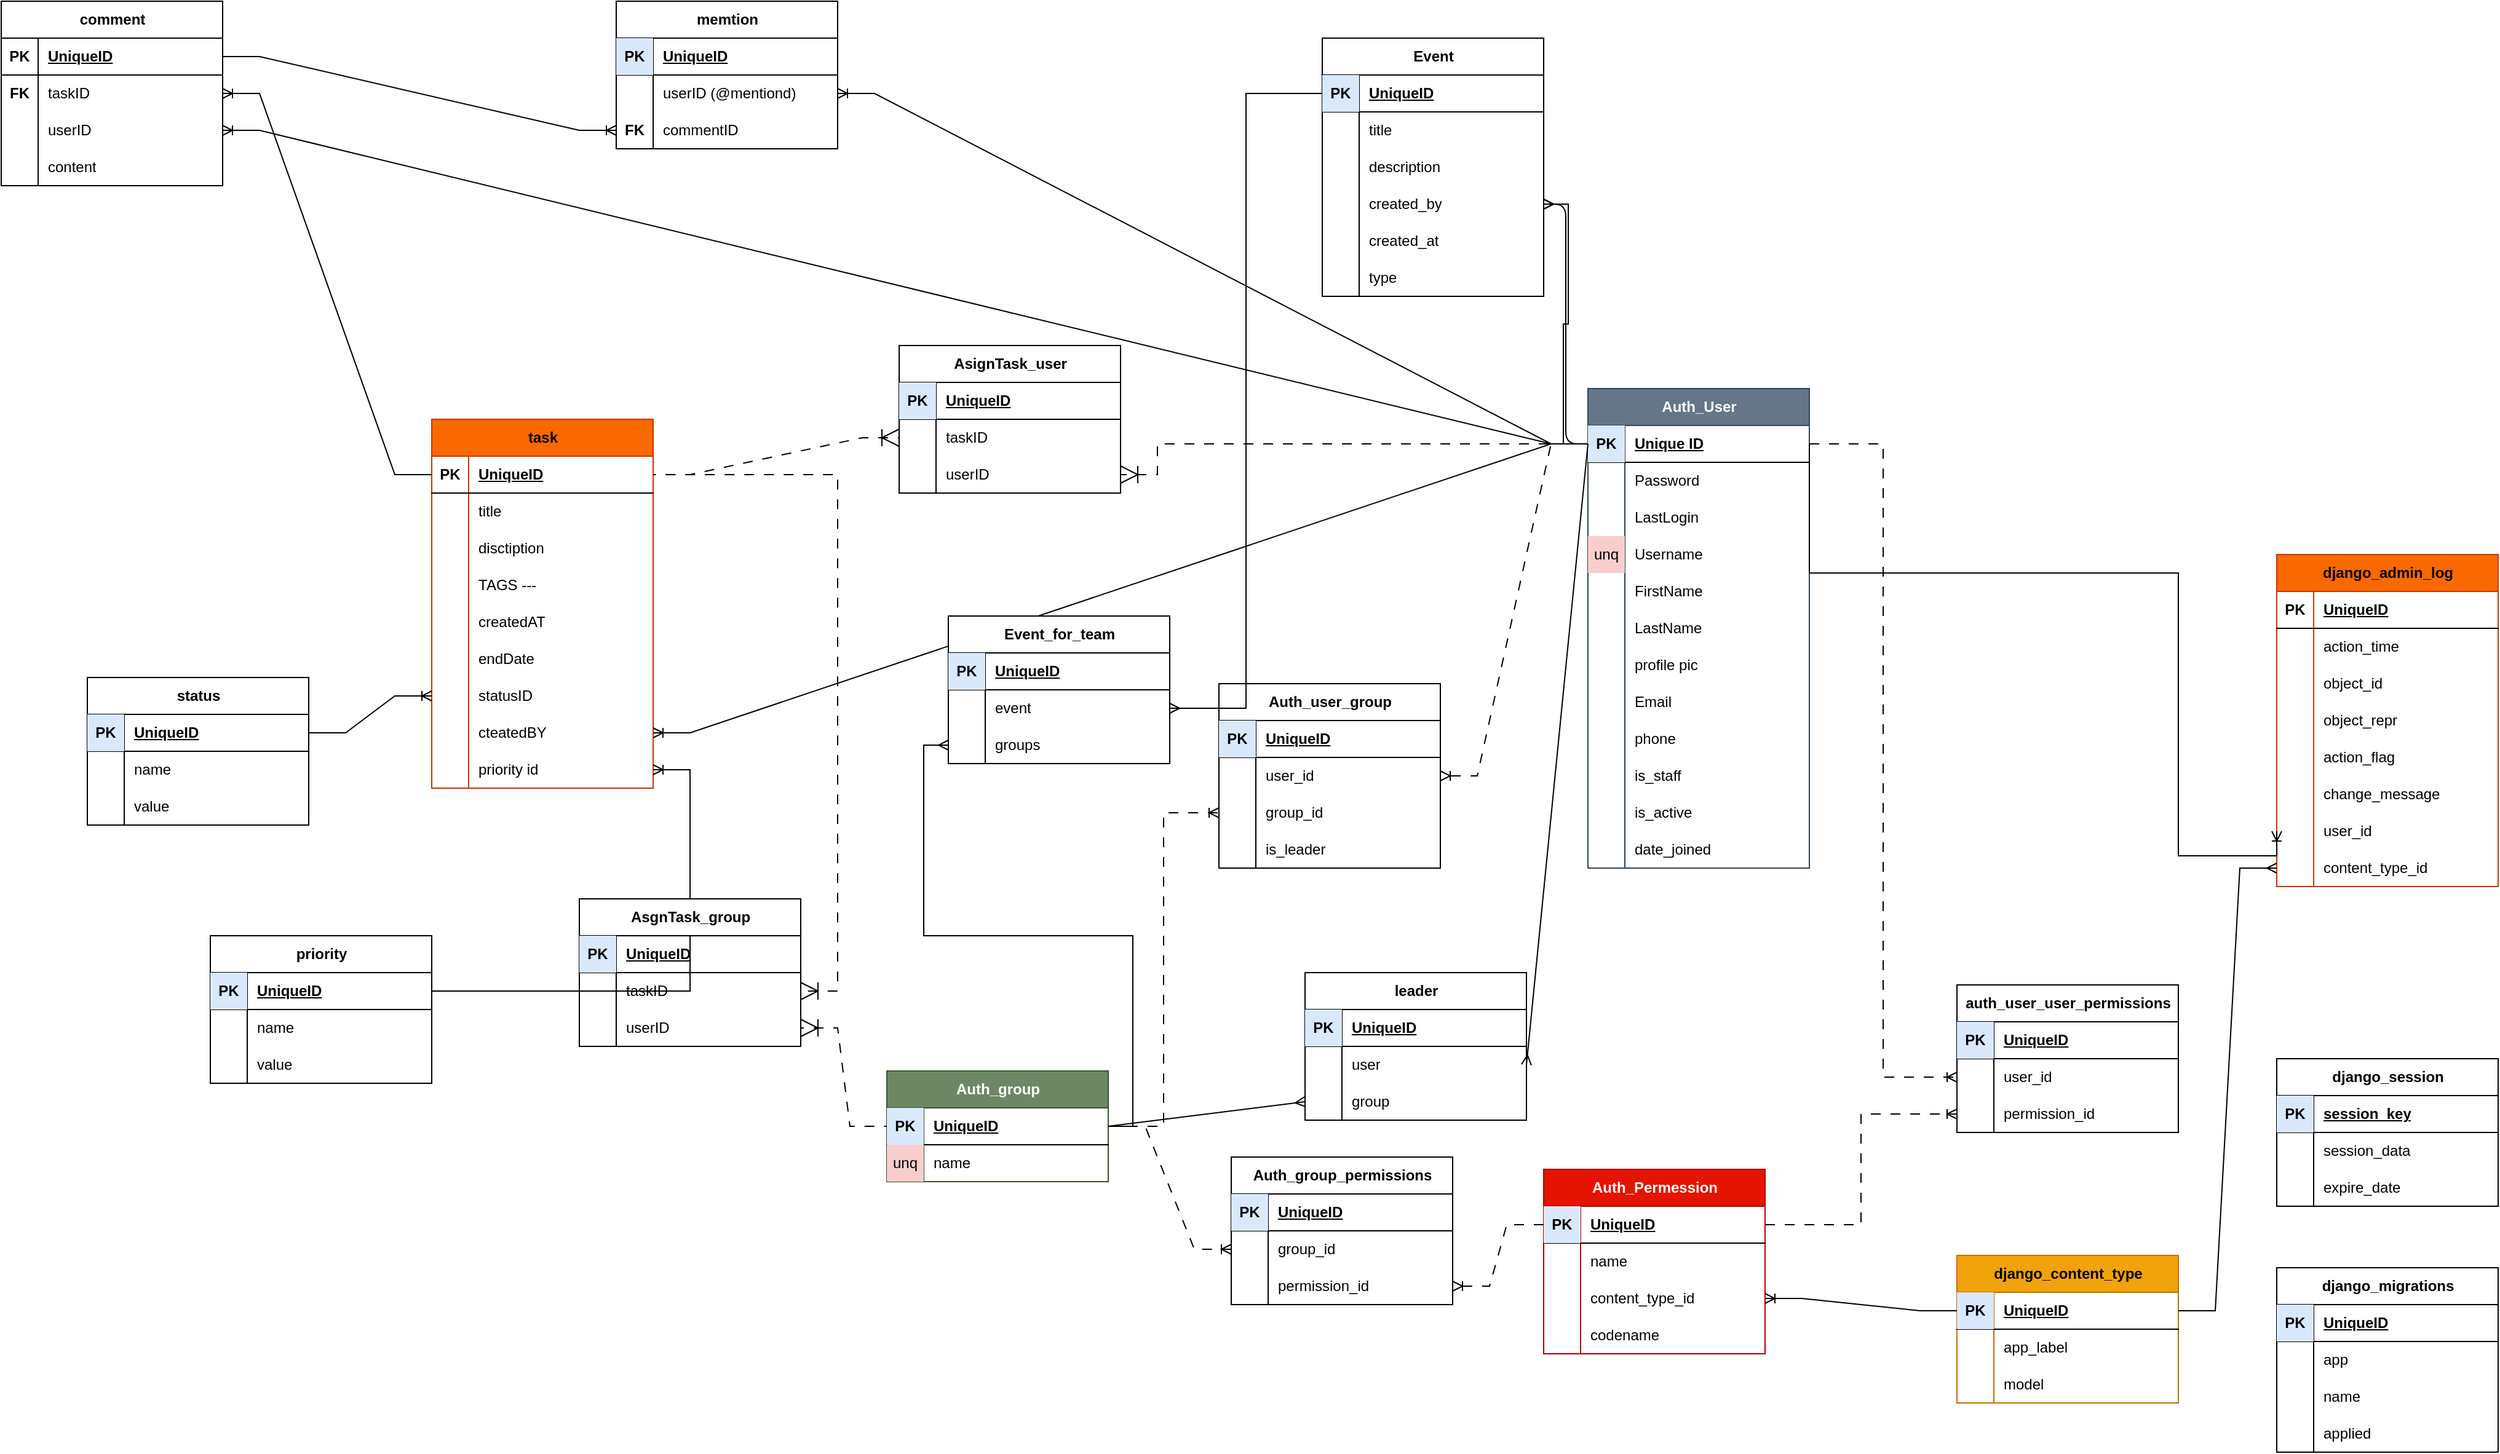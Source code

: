 <mxfile>
    <diagram id="C5RBs43oDa-KdzZeNtuy" name="Page-1">
        <mxGraphModel dx="717" dy="5242" grid="1" gridSize="10" guides="1" tooltips="1" connect="1" arrows="1" fold="1" page="1" pageScale="1" pageWidth="3300" pageHeight="4681" background="none" math="0" shadow="0">
            <root>
                <mxCell id="WIyWlLk6GJQsqaUBKTNV-0"/>
                <mxCell id="WIyWlLk6GJQsqaUBKTNV-1" parent="WIyWlLk6GJQsqaUBKTNV-0"/>
                <mxCell id="73RRo5E287MixQ1JRngf-0" value="Auth_User" style="shape=table;startSize=30;container=1;collapsible=1;childLayout=tableLayout;fixedRows=1;rowLines=0;fontStyle=1;align=center;resizeLast=1;html=1;hachureGap=4;fontFamily=Helvetica;fillColor=#647687;strokeColor=#314354;fontColor=#ffffff;" parent="WIyWlLk6GJQsqaUBKTNV-1" vertex="1">
                    <mxGeometry x="1300" y="285" width="180" height="390" as="geometry"/>
                </mxCell>
                <mxCell id="73RRo5E287MixQ1JRngf-1" value="" style="shape=tableRow;horizontal=0;startSize=0;swimlaneHead=0;swimlaneBody=0;fillColor=none;collapsible=0;dropTarget=0;points=[[0,0.5],[1,0.5]];portConstraint=eastwest;top=0;left=0;right=0;bottom=1;hachureGap=4;fontFamily=Helvetica;" parent="73RRo5E287MixQ1JRngf-0" vertex="1">
                    <mxGeometry y="30" width="180" height="30" as="geometry"/>
                </mxCell>
                <mxCell id="73RRo5E287MixQ1JRngf-2" value="PK" style="shape=partialRectangle;connectable=0;fillColor=#dae8fc;top=0;left=0;bottom=0;right=0;fontStyle=1;overflow=hidden;whiteSpace=wrap;html=1;hachureGap=4;fontFamily=Helvetica;strokeColor=#6c8ebf;" parent="73RRo5E287MixQ1JRngf-1" vertex="1">
                    <mxGeometry width="30" height="30" as="geometry">
                        <mxRectangle width="30" height="30" as="alternateBounds"/>
                    </mxGeometry>
                </mxCell>
                <mxCell id="73RRo5E287MixQ1JRngf-3" value="Unique ID" style="shape=partialRectangle;connectable=0;fillColor=none;top=0;left=0;bottom=0;right=0;align=left;spacingLeft=6;fontStyle=5;overflow=hidden;whiteSpace=wrap;html=1;hachureGap=4;fontFamily=Helvetica;" parent="73RRo5E287MixQ1JRngf-1" vertex="1">
                    <mxGeometry x="30" width="150" height="30" as="geometry">
                        <mxRectangle width="150" height="30" as="alternateBounds"/>
                    </mxGeometry>
                </mxCell>
                <mxCell id="73RRo5E287MixQ1JRngf-4" value="" style="shape=tableRow;horizontal=0;startSize=0;swimlaneHead=0;swimlaneBody=0;fillColor=none;collapsible=0;dropTarget=0;points=[[0,0.5],[1,0.5]];portConstraint=eastwest;top=0;left=0;right=0;bottom=0;hachureGap=4;fontFamily=Helvetica;" parent="73RRo5E287MixQ1JRngf-0" vertex="1">
                    <mxGeometry y="60" width="180" height="30" as="geometry"/>
                </mxCell>
                <mxCell id="73RRo5E287MixQ1JRngf-5" value="" style="shape=partialRectangle;connectable=0;fillColor=none;top=0;left=0;bottom=0;right=0;editable=1;overflow=hidden;whiteSpace=wrap;html=1;hachureGap=4;fontFamily=Helvetica;" parent="73RRo5E287MixQ1JRngf-4" vertex="1">
                    <mxGeometry width="30" height="30" as="geometry">
                        <mxRectangle width="30" height="30" as="alternateBounds"/>
                    </mxGeometry>
                </mxCell>
                <mxCell id="73RRo5E287MixQ1JRngf-6" value="Password" style="shape=partialRectangle;connectable=0;fillColor=none;top=0;left=0;bottom=0;right=0;align=left;spacingLeft=6;overflow=hidden;whiteSpace=wrap;html=1;hachureGap=4;fontFamily=Helvetica;" parent="73RRo5E287MixQ1JRngf-4" vertex="1">
                    <mxGeometry x="30" width="150" height="30" as="geometry">
                        <mxRectangle width="150" height="30" as="alternateBounds"/>
                    </mxGeometry>
                </mxCell>
                <mxCell id="73RRo5E287MixQ1JRngf-7" value="" style="shape=tableRow;horizontal=0;startSize=0;swimlaneHead=0;swimlaneBody=0;fillColor=none;collapsible=0;dropTarget=0;points=[[0,0.5],[1,0.5]];portConstraint=eastwest;top=0;left=0;right=0;bottom=0;hachureGap=4;fontFamily=Helvetica;" parent="73RRo5E287MixQ1JRngf-0" vertex="1">
                    <mxGeometry y="90" width="180" height="30" as="geometry"/>
                </mxCell>
                <mxCell id="73RRo5E287MixQ1JRngf-8" value="" style="shape=partialRectangle;connectable=0;fillColor=none;top=0;left=0;bottom=0;right=0;editable=1;overflow=hidden;whiteSpace=wrap;html=1;hachureGap=4;fontFamily=Helvetica;" parent="73RRo5E287MixQ1JRngf-7" vertex="1">
                    <mxGeometry width="30" height="30" as="geometry">
                        <mxRectangle width="30" height="30" as="alternateBounds"/>
                    </mxGeometry>
                </mxCell>
                <mxCell id="73RRo5E287MixQ1JRngf-9" value="LastLogin" style="shape=partialRectangle;connectable=0;fillColor=none;top=0;left=0;bottom=0;right=0;align=left;spacingLeft=6;overflow=hidden;whiteSpace=wrap;html=1;hachureGap=4;fontFamily=Helvetica;" parent="73RRo5E287MixQ1JRngf-7" vertex="1">
                    <mxGeometry x="30" width="150" height="30" as="geometry">
                        <mxRectangle width="150" height="30" as="alternateBounds"/>
                    </mxGeometry>
                </mxCell>
                <mxCell id="73RRo5E287MixQ1JRngf-10" value="" style="shape=tableRow;horizontal=0;startSize=0;swimlaneHead=0;swimlaneBody=0;fillColor=none;collapsible=0;dropTarget=0;points=[[0,0.5],[1,0.5]];portConstraint=eastwest;top=0;left=0;right=0;bottom=0;hachureGap=4;fontFamily=Helvetica;" parent="73RRo5E287MixQ1JRngf-0" vertex="1">
                    <mxGeometry y="120" width="180" height="30" as="geometry"/>
                </mxCell>
                <mxCell id="73RRo5E287MixQ1JRngf-11" value="unq" style="shape=partialRectangle;connectable=0;top=0;left=0;bottom=0;right=0;editable=1;overflow=hidden;whiteSpace=wrap;html=1;hachureGap=4;fontFamily=Helvetica;shadow=0;fillColor=#f8cecc;strokeColor=#b85450;" parent="73RRo5E287MixQ1JRngf-10" vertex="1">
                    <mxGeometry width="30" height="30" as="geometry">
                        <mxRectangle width="30" height="30" as="alternateBounds"/>
                    </mxGeometry>
                </mxCell>
                <mxCell id="73RRo5E287MixQ1JRngf-12" value="Username" style="shape=partialRectangle;connectable=0;fillColor=none;top=0;left=0;bottom=0;right=0;align=left;spacingLeft=6;overflow=hidden;whiteSpace=wrap;html=1;hachureGap=4;fontFamily=Helvetica;" parent="73RRo5E287MixQ1JRngf-10" vertex="1">
                    <mxGeometry x="30" width="150" height="30" as="geometry">
                        <mxRectangle width="150" height="30" as="alternateBounds"/>
                    </mxGeometry>
                </mxCell>
                <mxCell id="73RRo5E287MixQ1JRngf-15" value="" style="shape=tableRow;horizontal=0;startSize=0;swimlaneHead=0;swimlaneBody=0;fillColor=none;collapsible=0;dropTarget=0;points=[[0,0.5],[1,0.5]];portConstraint=eastwest;top=0;left=0;right=0;bottom=0;hachureGap=4;fontFamily=Helvetica;" parent="73RRo5E287MixQ1JRngf-0" vertex="1">
                    <mxGeometry y="150" width="180" height="30" as="geometry"/>
                </mxCell>
                <mxCell id="73RRo5E287MixQ1JRngf-16" value="&lt;div&gt;&lt;br&gt;&lt;/div&gt;&lt;div&gt;&lt;br&gt;&lt;/div&gt;" style="shape=partialRectangle;connectable=0;fillColor=none;top=0;left=0;bottom=0;right=0;editable=1;overflow=hidden;whiteSpace=wrap;html=1;hachureGap=4;fontFamily=Helvetica;" parent="73RRo5E287MixQ1JRngf-15" vertex="1">
                    <mxGeometry width="30" height="30" as="geometry">
                        <mxRectangle width="30" height="30" as="alternateBounds"/>
                    </mxGeometry>
                </mxCell>
                <mxCell id="73RRo5E287MixQ1JRngf-17" value="FirstName" style="shape=partialRectangle;connectable=0;fillColor=none;top=0;left=0;bottom=0;right=0;align=left;spacingLeft=6;overflow=hidden;whiteSpace=wrap;html=1;hachureGap=4;fontFamily=Helvetica;" parent="73RRo5E287MixQ1JRngf-15" vertex="1">
                    <mxGeometry x="30" width="150" height="30" as="geometry">
                        <mxRectangle width="150" height="30" as="alternateBounds"/>
                    </mxGeometry>
                </mxCell>
                <mxCell id="73RRo5E287MixQ1JRngf-18" value="" style="shape=tableRow;horizontal=0;startSize=0;swimlaneHead=0;swimlaneBody=0;fillColor=none;collapsible=0;dropTarget=0;points=[[0,0.5],[1,0.5]];portConstraint=eastwest;top=0;left=0;right=0;bottom=0;hachureGap=4;fontFamily=Helvetica;" parent="73RRo5E287MixQ1JRngf-0" vertex="1">
                    <mxGeometry y="180" width="180" height="30" as="geometry"/>
                </mxCell>
                <mxCell id="73RRo5E287MixQ1JRngf-19" value="&lt;div&gt;&lt;br&gt;&lt;/div&gt;&lt;div&gt;&lt;br&gt;&lt;/div&gt;" style="shape=partialRectangle;connectable=0;fillColor=none;top=0;left=0;bottom=0;right=0;editable=1;overflow=hidden;whiteSpace=wrap;html=1;hachureGap=4;fontFamily=Helvetica;" parent="73RRo5E287MixQ1JRngf-18" vertex="1">
                    <mxGeometry width="30" height="30" as="geometry">
                        <mxRectangle width="30" height="30" as="alternateBounds"/>
                    </mxGeometry>
                </mxCell>
                <mxCell id="73RRo5E287MixQ1JRngf-20" value="LastName" style="shape=partialRectangle;connectable=0;fillColor=none;top=0;left=0;bottom=0;right=0;align=left;spacingLeft=6;overflow=hidden;whiteSpace=wrap;html=1;hachureGap=4;fontFamily=Helvetica;" parent="73RRo5E287MixQ1JRngf-18" vertex="1">
                    <mxGeometry x="30" width="150" height="30" as="geometry">
                        <mxRectangle width="150" height="30" as="alternateBounds"/>
                    </mxGeometry>
                </mxCell>
                <mxCell id="jvV2hg5op_3UiFrp82DH-0" value="" style="shape=tableRow;horizontal=0;startSize=0;swimlaneHead=0;swimlaneBody=0;fillColor=none;collapsible=0;dropTarget=0;points=[[0,0.5],[1,0.5]];portConstraint=eastwest;top=0;left=0;right=0;bottom=0;hachureGap=4;fontFamily=Helvetica;" parent="73RRo5E287MixQ1JRngf-0" vertex="1">
                    <mxGeometry y="210" width="180" height="30" as="geometry"/>
                </mxCell>
                <mxCell id="jvV2hg5op_3UiFrp82DH-1" value="&lt;div&gt;&lt;br&gt;&lt;/div&gt;&lt;div&gt;&lt;br&gt;&lt;/div&gt;" style="shape=partialRectangle;connectable=0;fillColor=none;top=0;left=0;bottom=0;right=0;editable=1;overflow=hidden;whiteSpace=wrap;html=1;hachureGap=4;fontFamily=Helvetica;" parent="jvV2hg5op_3UiFrp82DH-0" vertex="1">
                    <mxGeometry width="30" height="30" as="geometry">
                        <mxRectangle width="30" height="30" as="alternateBounds"/>
                    </mxGeometry>
                </mxCell>
                <mxCell id="jvV2hg5op_3UiFrp82DH-2" value="profile pic" style="shape=partialRectangle;connectable=0;fillColor=none;top=0;left=0;bottom=0;right=0;align=left;spacingLeft=6;overflow=hidden;whiteSpace=wrap;html=1;hachureGap=4;fontFamily=Helvetica;" parent="jvV2hg5op_3UiFrp82DH-0" vertex="1">
                    <mxGeometry x="30" width="150" height="30" as="geometry">
                        <mxRectangle width="150" height="30" as="alternateBounds"/>
                    </mxGeometry>
                </mxCell>
                <mxCell id="73RRo5E287MixQ1JRngf-21" value="" style="shape=tableRow;horizontal=0;startSize=0;swimlaneHead=0;swimlaneBody=0;fillColor=none;collapsible=0;dropTarget=0;points=[[0,0.5],[1,0.5]];portConstraint=eastwest;top=0;left=0;right=0;bottom=0;hachureGap=4;fontFamily=Helvetica;" parent="73RRo5E287MixQ1JRngf-0" vertex="1">
                    <mxGeometry y="240" width="180" height="30" as="geometry"/>
                </mxCell>
                <mxCell id="73RRo5E287MixQ1JRngf-22" value="&lt;div&gt;&lt;br&gt;&lt;/div&gt;&lt;div&gt;&lt;br&gt;&lt;/div&gt;" style="shape=partialRectangle;connectable=0;fillColor=none;top=0;left=0;bottom=0;right=0;editable=1;overflow=hidden;whiteSpace=wrap;html=1;hachureGap=4;fontFamily=Helvetica;" parent="73RRo5E287MixQ1JRngf-21" vertex="1">
                    <mxGeometry width="30" height="30" as="geometry">
                        <mxRectangle width="30" height="30" as="alternateBounds"/>
                    </mxGeometry>
                </mxCell>
                <mxCell id="73RRo5E287MixQ1JRngf-23" value="Email" style="shape=partialRectangle;connectable=0;fillColor=none;top=0;left=0;bottom=0;right=0;align=left;spacingLeft=6;overflow=hidden;whiteSpace=wrap;html=1;hachureGap=4;fontFamily=Helvetica;" parent="73RRo5E287MixQ1JRngf-21" vertex="1">
                    <mxGeometry x="30" width="150" height="30" as="geometry">
                        <mxRectangle width="150" height="30" as="alternateBounds"/>
                    </mxGeometry>
                </mxCell>
                <mxCell id="jvV2hg5op_3UiFrp82DH-3" value="" style="shape=tableRow;horizontal=0;startSize=0;swimlaneHead=0;swimlaneBody=0;fillColor=none;collapsible=0;dropTarget=0;points=[[0,0.5],[1,0.5]];portConstraint=eastwest;top=0;left=0;right=0;bottom=0;hachureGap=4;fontFamily=Helvetica;" parent="73RRo5E287MixQ1JRngf-0" vertex="1">
                    <mxGeometry y="270" width="180" height="30" as="geometry"/>
                </mxCell>
                <mxCell id="jvV2hg5op_3UiFrp82DH-4" value="&lt;div&gt;&lt;br&gt;&lt;/div&gt;&lt;div&gt;&lt;br&gt;&lt;/div&gt;" style="shape=partialRectangle;connectable=0;fillColor=none;top=0;left=0;bottom=0;right=0;editable=1;overflow=hidden;whiteSpace=wrap;html=1;hachureGap=4;fontFamily=Helvetica;" parent="jvV2hg5op_3UiFrp82DH-3" vertex="1">
                    <mxGeometry width="30" height="30" as="geometry">
                        <mxRectangle width="30" height="30" as="alternateBounds"/>
                    </mxGeometry>
                </mxCell>
                <mxCell id="jvV2hg5op_3UiFrp82DH-5" value="phone" style="shape=partialRectangle;connectable=0;fillColor=none;top=0;left=0;bottom=0;right=0;align=left;spacingLeft=6;overflow=hidden;whiteSpace=wrap;html=1;hachureGap=4;fontFamily=Helvetica;" parent="jvV2hg5op_3UiFrp82DH-3" vertex="1">
                    <mxGeometry x="30" width="150" height="30" as="geometry">
                        <mxRectangle width="150" height="30" as="alternateBounds"/>
                    </mxGeometry>
                </mxCell>
                <mxCell id="73RRo5E287MixQ1JRngf-24" value="" style="shape=tableRow;horizontal=0;startSize=0;swimlaneHead=0;swimlaneBody=0;fillColor=none;collapsible=0;dropTarget=0;points=[[0,0.5],[1,0.5]];portConstraint=eastwest;top=0;left=0;right=0;bottom=0;hachureGap=4;fontFamily=Helvetica;" parent="73RRo5E287MixQ1JRngf-0" vertex="1">
                    <mxGeometry y="300" width="180" height="30" as="geometry"/>
                </mxCell>
                <mxCell id="73RRo5E287MixQ1JRngf-25" value="&lt;div&gt;&lt;br&gt;&lt;/div&gt;&lt;div&gt;&lt;br&gt;&lt;/div&gt;" style="shape=partialRectangle;connectable=0;fillColor=none;top=0;left=0;bottom=0;right=0;editable=1;overflow=hidden;whiteSpace=wrap;html=1;hachureGap=4;fontFamily=Helvetica;" parent="73RRo5E287MixQ1JRngf-24" vertex="1">
                    <mxGeometry width="30" height="30" as="geometry">
                        <mxRectangle width="30" height="30" as="alternateBounds"/>
                    </mxGeometry>
                </mxCell>
                <mxCell id="73RRo5E287MixQ1JRngf-26" value="is_staff" style="shape=partialRectangle;connectable=0;fillColor=none;top=0;left=0;bottom=0;right=0;align=left;spacingLeft=6;overflow=hidden;whiteSpace=wrap;html=1;hachureGap=4;fontFamily=Helvetica;" parent="73RRo5E287MixQ1JRngf-24" vertex="1">
                    <mxGeometry x="30" width="150" height="30" as="geometry">
                        <mxRectangle width="150" height="30" as="alternateBounds"/>
                    </mxGeometry>
                </mxCell>
                <mxCell id="73RRo5E287MixQ1JRngf-27" value="" style="shape=tableRow;horizontal=0;startSize=0;swimlaneHead=0;swimlaneBody=0;fillColor=none;collapsible=0;dropTarget=0;points=[[0,0.5],[1,0.5]];portConstraint=eastwest;top=0;left=0;right=0;bottom=0;hachureGap=4;fontFamily=Helvetica;" parent="73RRo5E287MixQ1JRngf-0" vertex="1">
                    <mxGeometry y="330" width="180" height="30" as="geometry"/>
                </mxCell>
                <mxCell id="73RRo5E287MixQ1JRngf-28" value="&lt;div&gt;&lt;br&gt;&lt;/div&gt;&lt;div&gt;&lt;br&gt;&lt;/div&gt;" style="shape=partialRectangle;connectable=0;fillColor=none;top=0;left=0;bottom=0;right=0;editable=1;overflow=hidden;whiteSpace=wrap;html=1;hachureGap=4;fontFamily=Helvetica;" parent="73RRo5E287MixQ1JRngf-27" vertex="1">
                    <mxGeometry width="30" height="30" as="geometry">
                        <mxRectangle width="30" height="30" as="alternateBounds"/>
                    </mxGeometry>
                </mxCell>
                <mxCell id="73RRo5E287MixQ1JRngf-29" value="is_active" style="shape=partialRectangle;connectable=0;fillColor=none;top=0;left=0;bottom=0;right=0;align=left;spacingLeft=6;overflow=hidden;whiteSpace=wrap;html=1;hachureGap=4;fontFamily=Helvetica;" parent="73RRo5E287MixQ1JRngf-27" vertex="1">
                    <mxGeometry x="30" width="150" height="30" as="geometry">
                        <mxRectangle width="150" height="30" as="alternateBounds"/>
                    </mxGeometry>
                </mxCell>
                <mxCell id="73RRo5E287MixQ1JRngf-30" value="" style="shape=tableRow;horizontal=0;startSize=0;swimlaneHead=0;swimlaneBody=0;fillColor=none;collapsible=0;dropTarget=0;points=[[0,0.5],[1,0.5]];portConstraint=eastwest;top=0;left=0;right=0;bottom=0;hachureGap=4;fontFamily=Helvetica;" parent="73RRo5E287MixQ1JRngf-0" vertex="1">
                    <mxGeometry y="360" width="180" height="30" as="geometry"/>
                </mxCell>
                <mxCell id="73RRo5E287MixQ1JRngf-31" value="" style="shape=partialRectangle;connectable=0;fillColor=none;top=0;left=0;bottom=0;right=0;editable=1;overflow=hidden;whiteSpace=wrap;html=1;hachureGap=4;fontFamily=Helvetica;" parent="73RRo5E287MixQ1JRngf-30" vertex="1">
                    <mxGeometry width="30" height="30" as="geometry">
                        <mxRectangle width="30" height="30" as="alternateBounds"/>
                    </mxGeometry>
                </mxCell>
                <mxCell id="73RRo5E287MixQ1JRngf-32" value="date_joined" style="shape=partialRectangle;connectable=0;fillColor=none;top=0;left=0;bottom=0;right=0;align=left;spacingLeft=6;overflow=hidden;whiteSpace=wrap;html=1;hachureGap=4;fontFamily=Helvetica;" parent="73RRo5E287MixQ1JRngf-30" vertex="1">
                    <mxGeometry x="30" width="150" height="30" as="geometry">
                        <mxRectangle width="150" height="30" as="alternateBounds"/>
                    </mxGeometry>
                </mxCell>
                <mxCell id="73RRo5E287MixQ1JRngf-36" value="Auth_user_group" style="shape=table;startSize=30;container=1;collapsible=1;childLayout=tableLayout;fixedRows=1;rowLines=0;fontStyle=1;align=center;resizeLast=1;html=1;hachureGap=4;fontFamily=Helvetica;" parent="WIyWlLk6GJQsqaUBKTNV-1" vertex="1">
                    <mxGeometry x="1000" y="525" width="180" height="150" as="geometry"/>
                </mxCell>
                <mxCell id="73RRo5E287MixQ1JRngf-37" value="" style="shape=tableRow;horizontal=0;startSize=0;swimlaneHead=0;swimlaneBody=0;fillColor=none;collapsible=0;dropTarget=0;points=[[0,0.5],[1,0.5]];portConstraint=eastwest;top=0;left=0;right=0;bottom=1;hachureGap=4;fontFamily=Helvetica;" parent="73RRo5E287MixQ1JRngf-36" vertex="1">
                    <mxGeometry y="30" width="180" height="30" as="geometry"/>
                </mxCell>
                <mxCell id="73RRo5E287MixQ1JRngf-38" value="PK" style="shape=partialRectangle;connectable=0;fillColor=#dae8fc;top=0;left=0;bottom=0;right=0;fontStyle=1;overflow=hidden;whiteSpace=wrap;html=1;hachureGap=4;fontFamily=Helvetica;strokeColor=#6c8ebf;fillStyle=auto;" parent="73RRo5E287MixQ1JRngf-37" vertex="1">
                    <mxGeometry width="30" height="30" as="geometry">
                        <mxRectangle width="30" height="30" as="alternateBounds"/>
                    </mxGeometry>
                </mxCell>
                <mxCell id="73RRo5E287MixQ1JRngf-39" value="UniqueID" style="shape=partialRectangle;connectable=0;fillColor=none;top=0;left=0;bottom=0;right=0;align=left;spacingLeft=6;fontStyle=5;overflow=hidden;whiteSpace=wrap;html=1;hachureGap=4;fontFamily=Helvetica;" parent="73RRo5E287MixQ1JRngf-37" vertex="1">
                    <mxGeometry x="30" width="150" height="30" as="geometry">
                        <mxRectangle width="150" height="30" as="alternateBounds"/>
                    </mxGeometry>
                </mxCell>
                <mxCell id="73RRo5E287MixQ1JRngf-40" value="" style="shape=tableRow;horizontal=0;startSize=0;swimlaneHead=0;swimlaneBody=0;fillColor=none;collapsible=0;dropTarget=0;points=[[0,0.5],[1,0.5]];portConstraint=eastwest;top=0;left=0;right=0;bottom=0;hachureGap=4;fontFamily=Helvetica;" parent="73RRo5E287MixQ1JRngf-36" vertex="1">
                    <mxGeometry y="60" width="180" height="30" as="geometry"/>
                </mxCell>
                <mxCell id="73RRo5E287MixQ1JRngf-41" value="" style="shape=partialRectangle;connectable=0;fillColor=none;top=0;left=0;bottom=0;right=0;editable=1;overflow=hidden;whiteSpace=wrap;html=1;hachureGap=4;fontFamily=Helvetica;" parent="73RRo5E287MixQ1JRngf-40" vertex="1">
                    <mxGeometry width="30" height="30" as="geometry">
                        <mxRectangle width="30" height="30" as="alternateBounds"/>
                    </mxGeometry>
                </mxCell>
                <mxCell id="73RRo5E287MixQ1JRngf-42" value="user_id" style="shape=partialRectangle;connectable=0;fillColor=none;top=0;left=0;bottom=0;right=0;align=left;spacingLeft=6;overflow=hidden;whiteSpace=wrap;html=1;hachureGap=4;fontFamily=Helvetica;" parent="73RRo5E287MixQ1JRngf-40" vertex="1">
                    <mxGeometry x="30" width="150" height="30" as="geometry">
                        <mxRectangle width="150" height="30" as="alternateBounds"/>
                    </mxGeometry>
                </mxCell>
                <mxCell id="73RRo5E287MixQ1JRngf-43" value="" style="shape=tableRow;horizontal=0;startSize=0;swimlaneHead=0;swimlaneBody=0;fillColor=none;collapsible=0;dropTarget=0;points=[[0,0.5],[1,0.5]];portConstraint=eastwest;top=0;left=0;right=0;bottom=0;hachureGap=4;fontFamily=Helvetica;" parent="73RRo5E287MixQ1JRngf-36" vertex="1">
                    <mxGeometry y="90" width="180" height="30" as="geometry"/>
                </mxCell>
                <mxCell id="73RRo5E287MixQ1JRngf-44" value="" style="shape=partialRectangle;connectable=0;fillColor=none;top=0;left=0;bottom=0;right=0;editable=1;overflow=hidden;whiteSpace=wrap;html=1;hachureGap=4;fontFamily=Helvetica;" parent="73RRo5E287MixQ1JRngf-43" vertex="1">
                    <mxGeometry width="30" height="30" as="geometry">
                        <mxRectangle width="30" height="30" as="alternateBounds"/>
                    </mxGeometry>
                </mxCell>
                <mxCell id="73RRo5E287MixQ1JRngf-45" value="group_id" style="shape=partialRectangle;connectable=0;fillColor=none;top=0;left=0;bottom=0;right=0;align=left;spacingLeft=6;overflow=hidden;whiteSpace=wrap;html=1;hachureGap=4;fontFamily=Helvetica;" parent="73RRo5E287MixQ1JRngf-43" vertex="1">
                    <mxGeometry x="30" width="150" height="30" as="geometry">
                        <mxRectangle width="150" height="30" as="alternateBounds"/>
                    </mxGeometry>
                </mxCell>
                <mxCell id="jvV2hg5op_3UiFrp82DH-16" value="" style="shape=tableRow;horizontal=0;startSize=0;swimlaneHead=0;swimlaneBody=0;fillColor=none;collapsible=0;dropTarget=0;points=[[0,0.5],[1,0.5]];portConstraint=eastwest;top=0;left=0;right=0;bottom=0;hachureGap=4;fontFamily=Helvetica;" parent="73RRo5E287MixQ1JRngf-36" vertex="1">
                    <mxGeometry y="120" width="180" height="30" as="geometry"/>
                </mxCell>
                <mxCell id="jvV2hg5op_3UiFrp82DH-17" value="" style="shape=partialRectangle;connectable=0;fillColor=none;top=0;left=0;bottom=0;right=0;editable=1;overflow=hidden;whiteSpace=wrap;html=1;hachureGap=4;fontFamily=Helvetica;" parent="jvV2hg5op_3UiFrp82DH-16" vertex="1">
                    <mxGeometry width="30" height="30" as="geometry">
                        <mxRectangle width="30" height="30" as="alternateBounds"/>
                    </mxGeometry>
                </mxCell>
                <mxCell id="jvV2hg5op_3UiFrp82DH-18" value="is_leader" style="shape=partialRectangle;connectable=0;fillColor=none;top=0;left=0;bottom=0;right=0;align=left;spacingLeft=6;overflow=hidden;whiteSpace=wrap;html=1;hachureGap=4;fontFamily=Helvetica;" parent="jvV2hg5op_3UiFrp82DH-16" vertex="1">
                    <mxGeometry x="30" width="150" height="30" as="geometry">
                        <mxRectangle width="150" height="30" as="alternateBounds"/>
                    </mxGeometry>
                </mxCell>
                <mxCell id="73RRo5E287MixQ1JRngf-49" value="Auth_group" style="shape=table;startSize=30;container=1;collapsible=1;childLayout=tableLayout;fixedRows=1;rowLines=0;fontStyle=1;align=center;resizeLast=1;html=1;hachureGap=4;fontFamily=Helvetica;fillColor=#6d8764;strokeColor=#3A5431;fontColor=#ffffff;" parent="WIyWlLk6GJQsqaUBKTNV-1" vertex="1">
                    <mxGeometry x="730" y="840" width="180" height="90" as="geometry"/>
                </mxCell>
                <mxCell id="73RRo5E287MixQ1JRngf-50" value="" style="shape=tableRow;horizontal=0;startSize=0;swimlaneHead=0;swimlaneBody=0;fillColor=none;collapsible=0;dropTarget=0;points=[[0,0.5],[1,0.5]];portConstraint=eastwest;top=0;left=0;right=0;bottom=1;hachureGap=4;fontFamily=Helvetica;" parent="73RRo5E287MixQ1JRngf-49" vertex="1">
                    <mxGeometry y="30" width="180" height="30" as="geometry"/>
                </mxCell>
                <mxCell id="73RRo5E287MixQ1JRngf-51" value="PK" style="shape=partialRectangle;connectable=0;fillColor=#dae8fc;top=0;left=0;bottom=0;right=0;fontStyle=1;overflow=hidden;whiteSpace=wrap;html=1;hachureGap=4;fontFamily=Helvetica;strokeColor=#6c8ebf;" parent="73RRo5E287MixQ1JRngf-50" vertex="1">
                    <mxGeometry width="30" height="30" as="geometry">
                        <mxRectangle width="30" height="30" as="alternateBounds"/>
                    </mxGeometry>
                </mxCell>
                <mxCell id="73RRo5E287MixQ1JRngf-52" value="UniqueID" style="shape=partialRectangle;connectable=0;fillColor=none;top=0;left=0;bottom=0;right=0;align=left;spacingLeft=6;fontStyle=5;overflow=hidden;whiteSpace=wrap;html=1;hachureGap=4;fontFamily=Helvetica;" parent="73RRo5E287MixQ1JRngf-50" vertex="1">
                    <mxGeometry x="30" width="150" height="30" as="geometry">
                        <mxRectangle width="150" height="30" as="alternateBounds"/>
                    </mxGeometry>
                </mxCell>
                <mxCell id="73RRo5E287MixQ1JRngf-53" value="" style="shape=tableRow;horizontal=0;startSize=0;swimlaneHead=0;swimlaneBody=0;fillColor=none;collapsible=0;dropTarget=0;points=[[0,0.5],[1,0.5]];portConstraint=eastwest;top=0;left=0;right=0;bottom=0;hachureGap=4;fontFamily=Helvetica;" parent="73RRo5E287MixQ1JRngf-49" vertex="1">
                    <mxGeometry y="60" width="180" height="30" as="geometry"/>
                </mxCell>
                <mxCell id="73RRo5E287MixQ1JRngf-54" value="unq" style="shape=partialRectangle;connectable=0;fillColor=#f8cecc;top=0;left=0;bottom=0;right=0;editable=1;overflow=hidden;whiteSpace=wrap;html=1;hachureGap=4;fontFamily=Helvetica;strokeColor=#b85450;" parent="73RRo5E287MixQ1JRngf-53" vertex="1">
                    <mxGeometry width="30" height="30" as="geometry">
                        <mxRectangle width="30" height="30" as="alternateBounds"/>
                    </mxGeometry>
                </mxCell>
                <mxCell id="73RRo5E287MixQ1JRngf-55" value="name" style="shape=partialRectangle;connectable=0;fillColor=none;top=0;left=0;bottom=0;right=0;align=left;spacingLeft=6;overflow=hidden;whiteSpace=wrap;html=1;hachureGap=4;fontFamily=Helvetica;" parent="73RRo5E287MixQ1JRngf-53" vertex="1">
                    <mxGeometry x="30" width="150" height="30" as="geometry">
                        <mxRectangle width="150" height="30" as="alternateBounds"/>
                    </mxGeometry>
                </mxCell>
                <mxCell id="73RRo5E287MixQ1JRngf-62" style="edgeStyle=orthogonalEdgeStyle;rounded=0;hachureGap=4;orthogonalLoop=1;jettySize=auto;html=1;exitX=1;exitY=0.5;exitDx=0;exitDy=0;fontFamily=Helvetica;endArrow=ERoneToMany;endFill=0;entryX=0;entryY=0.5;entryDx=0;entryDy=0;dashed=1;dashPattern=8 8;flowAnimation=0;" parent="WIyWlLk6GJQsqaUBKTNV-1" source="73RRo5E287MixQ1JRngf-50" target="73RRo5E287MixQ1JRngf-43" edge="1">
                    <mxGeometry relative="1" as="geometry"/>
                </mxCell>
                <mxCell id="73RRo5E287MixQ1JRngf-63" value="" style="edgeStyle=entityRelationEdgeStyle;fontSize=12;html=1;endArrow=ERoneToMany;endFill=0;rounded=0;hachureGap=4;fontFamily=Helvetica;exitX=0;exitY=0.5;exitDx=0;exitDy=0;entryX=1;entryY=0.5;entryDx=0;entryDy=0;dashed=1;dashPattern=8 8;flowAnimation=0;" parent="WIyWlLk6GJQsqaUBKTNV-1" source="73RRo5E287MixQ1JRngf-1" target="73RRo5E287MixQ1JRngf-40" edge="1">
                    <mxGeometry width="100" height="100" relative="1" as="geometry">
                        <mxPoint x="1060" y="560" as="sourcePoint"/>
                        <mxPoint x="1160" y="460" as="targetPoint"/>
                    </mxGeometry>
                </mxCell>
                <mxCell id="73RRo5E287MixQ1JRngf-79" value="Auth_Permession" style="shape=table;startSize=30;container=1;collapsible=1;childLayout=tableLayout;fixedRows=1;rowLines=0;fontStyle=1;align=center;resizeLast=1;html=1;hachureGap=4;fontFamily=Helvetica;fillColor=#e51400;strokeColor=#B20000;fontColor=#ffffff;" parent="WIyWlLk6GJQsqaUBKTNV-1" vertex="1">
                    <mxGeometry x="1264" y="920" width="180" height="150" as="geometry"/>
                </mxCell>
                <mxCell id="73RRo5E287MixQ1JRngf-80" value="" style="shape=tableRow;horizontal=0;startSize=0;swimlaneHead=0;swimlaneBody=0;fillColor=none;collapsible=0;dropTarget=0;points=[[0,0.5],[1,0.5]];portConstraint=eastwest;top=0;left=0;right=0;bottom=1;hachureGap=4;fontFamily=Helvetica;" parent="73RRo5E287MixQ1JRngf-79" vertex="1">
                    <mxGeometry y="30" width="180" height="30" as="geometry"/>
                </mxCell>
                <mxCell id="73RRo5E287MixQ1JRngf-81" value="PK" style="shape=partialRectangle;connectable=0;fillColor=#dae8fc;top=0;left=0;bottom=0;right=0;fontStyle=1;overflow=hidden;whiteSpace=wrap;html=1;hachureGap=4;fontFamily=Helvetica;strokeColor=#6c8ebf;" parent="73RRo5E287MixQ1JRngf-80" vertex="1">
                    <mxGeometry width="30" height="30" as="geometry">
                        <mxRectangle width="30" height="30" as="alternateBounds"/>
                    </mxGeometry>
                </mxCell>
                <mxCell id="73RRo5E287MixQ1JRngf-82" value="UniqueID" style="shape=partialRectangle;connectable=0;fillColor=none;top=0;left=0;bottom=0;right=0;align=left;spacingLeft=6;fontStyle=5;overflow=hidden;whiteSpace=wrap;html=1;hachureGap=4;fontFamily=Helvetica;" parent="73RRo5E287MixQ1JRngf-80" vertex="1">
                    <mxGeometry x="30" width="150" height="30" as="geometry">
                        <mxRectangle width="150" height="30" as="alternateBounds"/>
                    </mxGeometry>
                </mxCell>
                <mxCell id="73RRo5E287MixQ1JRngf-83" value="" style="shape=tableRow;horizontal=0;startSize=0;swimlaneHead=0;swimlaneBody=0;fillColor=none;collapsible=0;dropTarget=0;points=[[0,0.5],[1,0.5]];portConstraint=eastwest;top=0;left=0;right=0;bottom=0;hachureGap=4;fontFamily=Helvetica;" parent="73RRo5E287MixQ1JRngf-79" vertex="1">
                    <mxGeometry y="60" width="180" height="30" as="geometry"/>
                </mxCell>
                <mxCell id="73RRo5E287MixQ1JRngf-84" value="" style="shape=partialRectangle;connectable=0;fillColor=none;top=0;left=0;bottom=0;right=0;editable=1;overflow=hidden;whiteSpace=wrap;html=1;hachureGap=4;fontFamily=Helvetica;" parent="73RRo5E287MixQ1JRngf-83" vertex="1">
                    <mxGeometry width="30" height="30" as="geometry">
                        <mxRectangle width="30" height="30" as="alternateBounds"/>
                    </mxGeometry>
                </mxCell>
                <mxCell id="73RRo5E287MixQ1JRngf-85" value="name" style="shape=partialRectangle;connectable=0;fillColor=none;top=0;left=0;bottom=0;right=0;align=left;spacingLeft=6;overflow=hidden;whiteSpace=wrap;html=1;hachureGap=4;fontFamily=Helvetica;" parent="73RRo5E287MixQ1JRngf-83" vertex="1">
                    <mxGeometry x="30" width="150" height="30" as="geometry">
                        <mxRectangle width="150" height="30" as="alternateBounds"/>
                    </mxGeometry>
                </mxCell>
                <mxCell id="73RRo5E287MixQ1JRngf-86" value="" style="shape=tableRow;horizontal=0;startSize=0;swimlaneHead=0;swimlaneBody=0;fillColor=none;collapsible=0;dropTarget=0;points=[[0,0.5],[1,0.5]];portConstraint=eastwest;top=0;left=0;right=0;bottom=0;hachureGap=4;fontFamily=Helvetica;" parent="73RRo5E287MixQ1JRngf-79" vertex="1">
                    <mxGeometry y="90" width="180" height="30" as="geometry"/>
                </mxCell>
                <mxCell id="73RRo5E287MixQ1JRngf-87" value="" style="shape=partialRectangle;connectable=0;fillColor=none;top=0;left=0;bottom=0;right=0;editable=1;overflow=hidden;whiteSpace=wrap;html=1;hachureGap=4;fontFamily=Helvetica;" parent="73RRo5E287MixQ1JRngf-86" vertex="1">
                    <mxGeometry width="30" height="30" as="geometry">
                        <mxRectangle width="30" height="30" as="alternateBounds"/>
                    </mxGeometry>
                </mxCell>
                <mxCell id="73RRo5E287MixQ1JRngf-88" value="content_type_id" style="shape=partialRectangle;connectable=0;fillColor=none;top=0;left=0;bottom=0;right=0;align=left;spacingLeft=6;overflow=hidden;whiteSpace=wrap;html=1;hachureGap=4;fontFamily=Helvetica;" parent="73RRo5E287MixQ1JRngf-86" vertex="1">
                    <mxGeometry x="30" width="150" height="30" as="geometry">
                        <mxRectangle width="150" height="30" as="alternateBounds"/>
                    </mxGeometry>
                </mxCell>
                <mxCell id="73RRo5E287MixQ1JRngf-89" value="" style="shape=tableRow;horizontal=0;startSize=0;swimlaneHead=0;swimlaneBody=0;fillColor=none;collapsible=0;dropTarget=0;points=[[0,0.5],[1,0.5]];portConstraint=eastwest;top=0;left=0;right=0;bottom=0;hachureGap=4;fontFamily=Helvetica;" parent="73RRo5E287MixQ1JRngf-79" vertex="1">
                    <mxGeometry y="120" width="180" height="30" as="geometry"/>
                </mxCell>
                <mxCell id="73RRo5E287MixQ1JRngf-90" value="" style="shape=partialRectangle;connectable=0;fillColor=none;top=0;left=0;bottom=0;right=0;editable=1;overflow=hidden;whiteSpace=wrap;html=1;hachureGap=4;fontFamily=Helvetica;" parent="73RRo5E287MixQ1JRngf-89" vertex="1">
                    <mxGeometry width="30" height="30" as="geometry">
                        <mxRectangle width="30" height="30" as="alternateBounds"/>
                    </mxGeometry>
                </mxCell>
                <mxCell id="73RRo5E287MixQ1JRngf-91" value="codename" style="shape=partialRectangle;connectable=0;fillColor=none;top=0;left=0;bottom=0;right=0;align=left;spacingLeft=6;overflow=hidden;whiteSpace=wrap;html=1;hachureGap=4;fontFamily=Helvetica;" parent="73RRo5E287MixQ1JRngf-89" vertex="1">
                    <mxGeometry x="30" width="150" height="30" as="geometry">
                        <mxRectangle width="150" height="30" as="alternateBounds"/>
                    </mxGeometry>
                </mxCell>
                <mxCell id="73RRo5E287MixQ1JRngf-92" value="Auth_group_permissions" style="shape=table;startSize=30;container=1;collapsible=1;childLayout=tableLayout;fixedRows=1;rowLines=0;fontStyle=1;align=center;resizeLast=1;html=1;hachureGap=4;fontFamily=Helvetica;" parent="WIyWlLk6GJQsqaUBKTNV-1" vertex="1">
                    <mxGeometry x="1010" y="910" width="180" height="120" as="geometry"/>
                </mxCell>
                <mxCell id="73RRo5E287MixQ1JRngf-93" value="" style="shape=tableRow;horizontal=0;startSize=0;swimlaneHead=0;swimlaneBody=0;fillColor=none;collapsible=0;dropTarget=0;points=[[0,0.5],[1,0.5]];portConstraint=eastwest;top=0;left=0;right=0;bottom=1;hachureGap=4;fontFamily=Helvetica;" parent="73RRo5E287MixQ1JRngf-92" vertex="1">
                    <mxGeometry y="30" width="180" height="30" as="geometry"/>
                </mxCell>
                <mxCell id="73RRo5E287MixQ1JRngf-94" value="PK" style="shape=partialRectangle;connectable=0;fillColor=#dae8fc;top=0;left=0;bottom=0;right=0;fontStyle=1;overflow=hidden;whiteSpace=wrap;html=1;hachureGap=4;fontFamily=Helvetica;strokeColor=#6c8ebf;" parent="73RRo5E287MixQ1JRngf-93" vertex="1">
                    <mxGeometry width="30" height="30" as="geometry">
                        <mxRectangle width="30" height="30" as="alternateBounds"/>
                    </mxGeometry>
                </mxCell>
                <mxCell id="73RRo5E287MixQ1JRngf-95" value="UniqueID" style="shape=partialRectangle;connectable=0;fillColor=none;top=0;left=0;bottom=0;right=0;align=left;spacingLeft=6;fontStyle=5;overflow=hidden;whiteSpace=wrap;html=1;hachureGap=4;fontFamily=Helvetica;" parent="73RRo5E287MixQ1JRngf-93" vertex="1">
                    <mxGeometry x="30" width="150" height="30" as="geometry">
                        <mxRectangle width="150" height="30" as="alternateBounds"/>
                    </mxGeometry>
                </mxCell>
                <mxCell id="73RRo5E287MixQ1JRngf-96" value="" style="shape=tableRow;horizontal=0;startSize=0;swimlaneHead=0;swimlaneBody=0;fillColor=none;collapsible=0;dropTarget=0;points=[[0,0.5],[1,0.5]];portConstraint=eastwest;top=0;left=0;right=0;bottom=0;hachureGap=4;fontFamily=Helvetica;" parent="73RRo5E287MixQ1JRngf-92" vertex="1">
                    <mxGeometry y="60" width="180" height="30" as="geometry"/>
                </mxCell>
                <mxCell id="73RRo5E287MixQ1JRngf-97" value="" style="shape=partialRectangle;connectable=0;fillColor=none;top=0;left=0;bottom=0;right=0;editable=1;overflow=hidden;whiteSpace=wrap;html=1;hachureGap=4;fontFamily=Helvetica;" parent="73RRo5E287MixQ1JRngf-96" vertex="1">
                    <mxGeometry width="30" height="30" as="geometry">
                        <mxRectangle width="30" height="30" as="alternateBounds"/>
                    </mxGeometry>
                </mxCell>
                <mxCell id="73RRo5E287MixQ1JRngf-98" value="group_id" style="shape=partialRectangle;connectable=0;fillColor=none;top=0;left=0;bottom=0;right=0;align=left;spacingLeft=6;overflow=hidden;whiteSpace=wrap;html=1;hachureGap=4;fontFamily=Helvetica;" parent="73RRo5E287MixQ1JRngf-96" vertex="1">
                    <mxGeometry x="30" width="150" height="30" as="geometry">
                        <mxRectangle width="150" height="30" as="alternateBounds"/>
                    </mxGeometry>
                </mxCell>
                <mxCell id="73RRo5E287MixQ1JRngf-99" value="" style="shape=tableRow;horizontal=0;startSize=0;swimlaneHead=0;swimlaneBody=0;fillColor=none;collapsible=0;dropTarget=0;points=[[0,0.5],[1,0.5]];portConstraint=eastwest;top=0;left=0;right=0;bottom=0;hachureGap=4;fontFamily=Helvetica;" parent="73RRo5E287MixQ1JRngf-92" vertex="1">
                    <mxGeometry y="90" width="180" height="30" as="geometry"/>
                </mxCell>
                <mxCell id="73RRo5E287MixQ1JRngf-100" value="" style="shape=partialRectangle;connectable=0;fillColor=none;top=0;left=0;bottom=0;right=0;editable=1;overflow=hidden;whiteSpace=wrap;html=1;hachureGap=4;fontFamily=Helvetica;" parent="73RRo5E287MixQ1JRngf-99" vertex="1">
                    <mxGeometry width="30" height="30" as="geometry">
                        <mxRectangle width="30" height="30" as="alternateBounds"/>
                    </mxGeometry>
                </mxCell>
                <mxCell id="73RRo5E287MixQ1JRngf-101" value="permission_id" style="shape=partialRectangle;connectable=0;fillColor=none;top=0;left=0;bottom=0;right=0;align=left;spacingLeft=6;overflow=hidden;whiteSpace=wrap;html=1;hachureGap=4;fontFamily=Helvetica;" parent="73RRo5E287MixQ1JRngf-99" vertex="1">
                    <mxGeometry x="30" width="150" height="30" as="geometry">
                        <mxRectangle width="150" height="30" as="alternateBounds"/>
                    </mxGeometry>
                </mxCell>
                <mxCell id="73RRo5E287MixQ1JRngf-105" value="" style="edgeStyle=entityRelationEdgeStyle;fontSize=12;html=1;endArrow=ERoneToMany;rounded=0;hachureGap=4;fontFamily=Helvetica;exitX=1;exitY=0.5;exitDx=0;exitDy=0;entryX=0;entryY=0.5;entryDx=0;entryDy=0;dashed=1;dashPattern=8 8;flowAnimation=0;" parent="WIyWlLk6GJQsqaUBKTNV-1" source="73RRo5E287MixQ1JRngf-50" target="73RRo5E287MixQ1JRngf-96" edge="1">
                    <mxGeometry width="100" height="100" relative="1" as="geometry">
                        <mxPoint x="1260" y="870" as="sourcePoint"/>
                        <mxPoint x="1360" y="770" as="targetPoint"/>
                    </mxGeometry>
                </mxCell>
                <mxCell id="73RRo5E287MixQ1JRngf-106" value="" style="edgeStyle=entityRelationEdgeStyle;fontSize=12;html=1;endArrow=ERoneToMany;rounded=0;hachureGap=4;fontFamily=Helvetica;exitX=0;exitY=0.5;exitDx=0;exitDy=0;entryX=1;entryY=0.5;entryDx=0;entryDy=0;dashed=1;dashPattern=8 8;" parent="WIyWlLk6GJQsqaUBKTNV-1" source="73RRo5E287MixQ1JRngf-80" target="73RRo5E287MixQ1JRngf-99" edge="1">
                    <mxGeometry width="100" height="100" relative="1" as="geometry">
                        <mxPoint x="1260" y="870" as="sourcePoint"/>
                        <mxPoint x="1360" y="770" as="targetPoint"/>
                    </mxGeometry>
                </mxCell>
                <mxCell id="73RRo5E287MixQ1JRngf-107" value="auth_user_user_permissions" style="shape=table;startSize=30;container=1;collapsible=1;childLayout=tableLayout;fixedRows=1;rowLines=0;fontStyle=1;align=center;resizeLast=1;html=1;hachureGap=4;fontFamily=Helvetica;fillColor=none;swimlaneFillColor=none;" parent="WIyWlLk6GJQsqaUBKTNV-1" vertex="1">
                    <mxGeometry x="1600" y="770" width="180" height="120" as="geometry"/>
                </mxCell>
                <mxCell id="73RRo5E287MixQ1JRngf-108" value="" style="shape=tableRow;horizontal=0;startSize=0;swimlaneHead=0;swimlaneBody=0;fillColor=none;collapsible=0;dropTarget=0;points=[[0,0.5],[1,0.5]];portConstraint=eastwest;top=0;left=0;right=0;bottom=1;hachureGap=4;fontFamily=Helvetica;" parent="73RRo5E287MixQ1JRngf-107" vertex="1">
                    <mxGeometry y="30" width="180" height="30" as="geometry"/>
                </mxCell>
                <mxCell id="73RRo5E287MixQ1JRngf-109" value="PK" style="shape=partialRectangle;connectable=0;fillColor=#dae8fc;top=0;left=0;bottom=0;right=0;fontStyle=1;overflow=hidden;whiteSpace=wrap;html=1;hachureGap=4;fontFamily=Helvetica;strokeColor=#6c8ebf;" parent="73RRo5E287MixQ1JRngf-108" vertex="1">
                    <mxGeometry width="30" height="30" as="geometry">
                        <mxRectangle width="30" height="30" as="alternateBounds"/>
                    </mxGeometry>
                </mxCell>
                <mxCell id="73RRo5E287MixQ1JRngf-110" value="UniqueID" style="shape=partialRectangle;connectable=0;fillColor=none;top=0;left=0;bottom=0;right=0;align=left;spacingLeft=6;fontStyle=5;overflow=hidden;whiteSpace=wrap;html=1;hachureGap=4;fontFamily=Helvetica;" parent="73RRo5E287MixQ1JRngf-108" vertex="1">
                    <mxGeometry x="30" width="150" height="30" as="geometry">
                        <mxRectangle width="150" height="30" as="alternateBounds"/>
                    </mxGeometry>
                </mxCell>
                <mxCell id="73RRo5E287MixQ1JRngf-111" value="" style="shape=tableRow;horizontal=0;startSize=0;swimlaneHead=0;swimlaneBody=0;fillColor=none;collapsible=0;dropTarget=0;points=[[0,0.5],[1,0.5]];portConstraint=eastwest;top=0;left=0;right=0;bottom=0;hachureGap=4;fontFamily=Helvetica;" parent="73RRo5E287MixQ1JRngf-107" vertex="1">
                    <mxGeometry y="60" width="180" height="30" as="geometry"/>
                </mxCell>
                <mxCell id="73RRo5E287MixQ1JRngf-112" value="" style="shape=partialRectangle;connectable=0;fillColor=none;top=0;left=0;bottom=0;right=0;editable=1;overflow=hidden;whiteSpace=wrap;html=1;hachureGap=4;fontFamily=Helvetica;" parent="73RRo5E287MixQ1JRngf-111" vertex="1">
                    <mxGeometry width="30" height="30" as="geometry">
                        <mxRectangle width="30" height="30" as="alternateBounds"/>
                    </mxGeometry>
                </mxCell>
                <mxCell id="73RRo5E287MixQ1JRngf-113" value="user_id" style="shape=partialRectangle;connectable=0;fillColor=none;top=0;left=0;bottom=0;right=0;align=left;spacingLeft=6;overflow=hidden;whiteSpace=wrap;html=1;hachureGap=4;fontFamily=Helvetica;" parent="73RRo5E287MixQ1JRngf-111" vertex="1">
                    <mxGeometry x="30" width="150" height="30" as="geometry">
                        <mxRectangle width="150" height="30" as="alternateBounds"/>
                    </mxGeometry>
                </mxCell>
                <mxCell id="73RRo5E287MixQ1JRngf-114" value="" style="shape=tableRow;horizontal=0;startSize=0;swimlaneHead=0;swimlaneBody=0;fillColor=none;collapsible=0;dropTarget=0;points=[[0,0.5],[1,0.5]];portConstraint=eastwest;top=0;left=0;right=0;bottom=0;hachureGap=4;fontFamily=Helvetica;" parent="73RRo5E287MixQ1JRngf-107" vertex="1">
                    <mxGeometry y="90" width="180" height="30" as="geometry"/>
                </mxCell>
                <mxCell id="73RRo5E287MixQ1JRngf-115" value="" style="shape=partialRectangle;connectable=0;fillColor=none;top=0;left=0;bottom=0;right=0;editable=1;overflow=hidden;whiteSpace=wrap;html=1;hachureGap=4;fontFamily=Helvetica;" parent="73RRo5E287MixQ1JRngf-114" vertex="1">
                    <mxGeometry width="30" height="30" as="geometry">
                        <mxRectangle width="30" height="30" as="alternateBounds"/>
                    </mxGeometry>
                </mxCell>
                <mxCell id="73RRo5E287MixQ1JRngf-116" value="permission_id" style="shape=partialRectangle;connectable=0;fillColor=none;top=0;left=0;bottom=0;right=0;align=left;spacingLeft=6;overflow=hidden;whiteSpace=wrap;html=1;hachureGap=4;fontFamily=Helvetica;" parent="73RRo5E287MixQ1JRngf-114" vertex="1">
                    <mxGeometry x="30" width="150" height="30" as="geometry">
                        <mxRectangle width="150" height="30" as="alternateBounds"/>
                    </mxGeometry>
                </mxCell>
                <mxCell id="73RRo5E287MixQ1JRngf-119" value="" style="edgeStyle=orthogonalEdgeStyle;fontSize=12;html=1;endArrow=ERoneToMany;rounded=0;hachureGap=4;fontFamily=Helvetica;exitX=1;exitY=0.5;exitDx=0;exitDy=0;entryX=0;entryY=0.5;entryDx=0;entryDy=0;dashed=1;dashPattern=8 8;" parent="WIyWlLk6GJQsqaUBKTNV-1" source="73RRo5E287MixQ1JRngf-80" target="73RRo5E287MixQ1JRngf-114" edge="1">
                    <mxGeometry width="100" height="100" relative="1" as="geometry">
                        <mxPoint x="1320" y="860" as="sourcePoint"/>
                        <mxPoint x="1420" y="760" as="targetPoint"/>
                    </mxGeometry>
                </mxCell>
                <mxCell id="73RRo5E287MixQ1JRngf-120" value="" style="fontSize=12;html=1;endArrow=ERoneToMany;rounded=0;hachureGap=4;fontFamily=Helvetica;entryX=0;entryY=0.5;entryDx=0;entryDy=0;exitX=1;exitY=0.5;exitDx=0;exitDy=0;edgeStyle=orthogonalEdgeStyle;dashed=1;dashPattern=8 8;" parent="WIyWlLk6GJQsqaUBKTNV-1" source="73RRo5E287MixQ1JRngf-1" target="73RRo5E287MixQ1JRngf-111" edge="1">
                    <mxGeometry width="100" height="100" relative="1" as="geometry">
                        <mxPoint x="1320" y="860" as="sourcePoint"/>
                        <mxPoint x="1420" y="760" as="targetPoint"/>
                    </mxGeometry>
                </mxCell>
                <mxCell id="73RRo5E287MixQ1JRngf-121" value="django_content_type" style="shape=table;startSize=30;container=1;collapsible=1;childLayout=tableLayout;fixedRows=1;rowLines=0;fontStyle=1;align=center;resizeLast=1;html=1;hachureGap=4;fontFamily=Helvetica;fillColor=#f0a30a;strokeColor=#BD7000;fontColor=#000000;" parent="WIyWlLk6GJQsqaUBKTNV-1" vertex="1">
                    <mxGeometry x="1600" y="990" width="180" height="120" as="geometry"/>
                </mxCell>
                <mxCell id="73RRo5E287MixQ1JRngf-122" value="" style="shape=tableRow;horizontal=0;startSize=0;swimlaneHead=0;swimlaneBody=0;fillColor=none;collapsible=0;dropTarget=0;points=[[0,0.5],[1,0.5]];portConstraint=eastwest;top=0;left=0;right=0;bottom=1;hachureGap=4;fontFamily=Helvetica;" parent="73RRo5E287MixQ1JRngf-121" vertex="1">
                    <mxGeometry y="30" width="180" height="30" as="geometry"/>
                </mxCell>
                <mxCell id="73RRo5E287MixQ1JRngf-123" value="PK" style="shape=partialRectangle;connectable=0;fillColor=#dae8fc;top=0;left=0;bottom=0;right=0;fontStyle=1;overflow=hidden;whiteSpace=wrap;html=1;hachureGap=4;fontFamily=Helvetica;strokeColor=#6c8ebf;" parent="73RRo5E287MixQ1JRngf-122" vertex="1">
                    <mxGeometry width="30" height="30" as="geometry">
                        <mxRectangle width="30" height="30" as="alternateBounds"/>
                    </mxGeometry>
                </mxCell>
                <mxCell id="73RRo5E287MixQ1JRngf-124" value="UniqueID" style="shape=partialRectangle;connectable=0;fillColor=none;top=0;left=0;bottom=0;right=0;align=left;spacingLeft=6;fontStyle=5;overflow=hidden;whiteSpace=wrap;html=1;hachureGap=4;fontFamily=Helvetica;" parent="73RRo5E287MixQ1JRngf-122" vertex="1">
                    <mxGeometry x="30" width="150" height="30" as="geometry">
                        <mxRectangle width="150" height="30" as="alternateBounds"/>
                    </mxGeometry>
                </mxCell>
                <mxCell id="73RRo5E287MixQ1JRngf-125" value="" style="shape=tableRow;horizontal=0;startSize=0;swimlaneHead=0;swimlaneBody=0;fillColor=none;collapsible=0;dropTarget=0;points=[[0,0.5],[1,0.5]];portConstraint=eastwest;top=0;left=0;right=0;bottom=0;hachureGap=4;fontFamily=Helvetica;" parent="73RRo5E287MixQ1JRngf-121" vertex="1">
                    <mxGeometry y="60" width="180" height="30" as="geometry"/>
                </mxCell>
                <mxCell id="73RRo5E287MixQ1JRngf-126" value="" style="shape=partialRectangle;connectable=0;fillColor=none;top=0;left=0;bottom=0;right=0;editable=1;overflow=hidden;whiteSpace=wrap;html=1;hachureGap=4;fontFamily=Helvetica;" parent="73RRo5E287MixQ1JRngf-125" vertex="1">
                    <mxGeometry width="30" height="30" as="geometry">
                        <mxRectangle width="30" height="30" as="alternateBounds"/>
                    </mxGeometry>
                </mxCell>
                <mxCell id="73RRo5E287MixQ1JRngf-127" value="app_label" style="shape=partialRectangle;connectable=0;fillColor=none;top=0;left=0;bottom=0;right=0;align=left;spacingLeft=6;overflow=hidden;whiteSpace=wrap;html=1;hachureGap=4;fontFamily=Helvetica;" parent="73RRo5E287MixQ1JRngf-125" vertex="1">
                    <mxGeometry x="30" width="150" height="30" as="geometry">
                        <mxRectangle width="150" height="30" as="alternateBounds"/>
                    </mxGeometry>
                </mxCell>
                <mxCell id="73RRo5E287MixQ1JRngf-128" value="" style="shape=tableRow;horizontal=0;startSize=0;swimlaneHead=0;swimlaneBody=0;fillColor=none;collapsible=0;dropTarget=0;points=[[0,0.5],[1,0.5]];portConstraint=eastwest;top=0;left=0;right=0;bottom=0;hachureGap=4;fontFamily=Helvetica;" parent="73RRo5E287MixQ1JRngf-121" vertex="1">
                    <mxGeometry y="90" width="180" height="30" as="geometry"/>
                </mxCell>
                <mxCell id="73RRo5E287MixQ1JRngf-129" value="" style="shape=partialRectangle;connectable=0;fillColor=none;top=0;left=0;bottom=0;right=0;editable=1;overflow=hidden;whiteSpace=wrap;html=1;hachureGap=4;fontFamily=Helvetica;" parent="73RRo5E287MixQ1JRngf-128" vertex="1">
                    <mxGeometry width="30" height="30" as="geometry">
                        <mxRectangle width="30" height="30" as="alternateBounds"/>
                    </mxGeometry>
                </mxCell>
                <mxCell id="73RRo5E287MixQ1JRngf-130" value="model" style="shape=partialRectangle;connectable=0;fillColor=none;top=0;left=0;bottom=0;right=0;align=left;spacingLeft=6;overflow=hidden;whiteSpace=wrap;html=1;hachureGap=4;fontFamily=Helvetica;" parent="73RRo5E287MixQ1JRngf-128" vertex="1">
                    <mxGeometry x="30" width="150" height="30" as="geometry">
                        <mxRectangle width="150" height="30" as="alternateBounds"/>
                    </mxGeometry>
                </mxCell>
                <mxCell id="73RRo5E287MixQ1JRngf-134" value="" style="edgeStyle=entityRelationEdgeStyle;fontSize=12;html=1;endArrow=ERoneToMany;rounded=0;hachureGap=4;fontFamily=Helvetica;entryX=1;entryY=0.5;entryDx=0;entryDy=0;exitX=0;exitY=0.5;exitDx=0;exitDy=0;" parent="WIyWlLk6GJQsqaUBKTNV-1" source="73RRo5E287MixQ1JRngf-122" target="73RRo5E287MixQ1JRngf-86" edge="1">
                    <mxGeometry width="100" height="100" relative="1" as="geometry">
                        <mxPoint x="1480" y="1120" as="sourcePoint"/>
                        <mxPoint x="1580" y="1110" as="targetPoint"/>
                    </mxGeometry>
                </mxCell>
                <mxCell id="73RRo5E287MixQ1JRngf-139" value="django_admin_log" style="shape=table;startSize=30;container=1;collapsible=1;childLayout=tableLayout;fixedRows=1;rowLines=0;fontStyle=1;align=center;resizeLast=1;html=1;hachureGap=4;fontFamily=Helvetica;fillColor=#fa6800;strokeColor=#C73500;fontColor=#000000;" parent="WIyWlLk6GJQsqaUBKTNV-1" vertex="1">
                    <mxGeometry x="1860" y="420" width="180" height="270" as="geometry"/>
                </mxCell>
                <mxCell id="73RRo5E287MixQ1JRngf-140" value="" style="shape=tableRow;horizontal=0;startSize=0;swimlaneHead=0;swimlaneBody=0;fillColor=none;collapsible=0;dropTarget=0;points=[[0,0.5],[1,0.5]];portConstraint=eastwest;top=0;left=0;right=0;bottom=1;hachureGap=4;fontFamily=Helvetica;" parent="73RRo5E287MixQ1JRngf-139" vertex="1">
                    <mxGeometry y="30" width="180" height="30" as="geometry"/>
                </mxCell>
                <mxCell id="73RRo5E287MixQ1JRngf-141" value="PK" style="shape=partialRectangle;connectable=0;fillColor=none;top=0;left=0;bottom=0;right=0;fontStyle=1;overflow=hidden;whiteSpace=wrap;html=1;hachureGap=4;fontFamily=Helvetica;" parent="73RRo5E287MixQ1JRngf-140" vertex="1">
                    <mxGeometry width="30" height="30" as="geometry">
                        <mxRectangle width="30" height="30" as="alternateBounds"/>
                    </mxGeometry>
                </mxCell>
                <mxCell id="73RRo5E287MixQ1JRngf-142" value="UniqueID" style="shape=partialRectangle;connectable=0;fillColor=none;top=0;left=0;bottom=0;right=0;align=left;spacingLeft=6;fontStyle=5;overflow=hidden;whiteSpace=wrap;html=1;hachureGap=4;fontFamily=Helvetica;" parent="73RRo5E287MixQ1JRngf-140" vertex="1">
                    <mxGeometry x="30" width="150" height="30" as="geometry">
                        <mxRectangle width="150" height="30" as="alternateBounds"/>
                    </mxGeometry>
                </mxCell>
                <mxCell id="73RRo5E287MixQ1JRngf-143" value="" style="shape=tableRow;horizontal=0;startSize=0;swimlaneHead=0;swimlaneBody=0;fillColor=none;collapsible=0;dropTarget=0;points=[[0,0.5],[1,0.5]];portConstraint=eastwest;top=0;left=0;right=0;bottom=0;hachureGap=4;fontFamily=Helvetica;" parent="73RRo5E287MixQ1JRngf-139" vertex="1">
                    <mxGeometry y="60" width="180" height="30" as="geometry"/>
                </mxCell>
                <mxCell id="73RRo5E287MixQ1JRngf-144" value="" style="shape=partialRectangle;connectable=0;fillColor=none;top=0;left=0;bottom=0;right=0;editable=1;overflow=hidden;whiteSpace=wrap;html=1;hachureGap=4;fontFamily=Helvetica;" parent="73RRo5E287MixQ1JRngf-143" vertex="1">
                    <mxGeometry width="30" height="30" as="geometry">
                        <mxRectangle width="30" height="30" as="alternateBounds"/>
                    </mxGeometry>
                </mxCell>
                <mxCell id="73RRo5E287MixQ1JRngf-145" value="action_time" style="shape=partialRectangle;connectable=0;fillColor=none;top=0;left=0;bottom=0;right=0;align=left;spacingLeft=6;overflow=hidden;whiteSpace=wrap;html=1;hachureGap=4;fontFamily=Helvetica;" parent="73RRo5E287MixQ1JRngf-143" vertex="1">
                    <mxGeometry x="30" width="150" height="30" as="geometry">
                        <mxRectangle width="150" height="30" as="alternateBounds"/>
                    </mxGeometry>
                </mxCell>
                <mxCell id="73RRo5E287MixQ1JRngf-146" value="" style="shape=tableRow;horizontal=0;startSize=0;swimlaneHead=0;swimlaneBody=0;fillColor=none;collapsible=0;dropTarget=0;points=[[0,0.5],[1,0.5]];portConstraint=eastwest;top=0;left=0;right=0;bottom=0;hachureGap=4;fontFamily=Helvetica;" parent="73RRo5E287MixQ1JRngf-139" vertex="1">
                    <mxGeometry y="90" width="180" height="30" as="geometry"/>
                </mxCell>
                <mxCell id="73RRo5E287MixQ1JRngf-147" value="" style="shape=partialRectangle;connectable=0;fillColor=none;top=0;left=0;bottom=0;right=0;editable=1;overflow=hidden;whiteSpace=wrap;html=1;hachureGap=4;fontFamily=Helvetica;" parent="73RRo5E287MixQ1JRngf-146" vertex="1">
                    <mxGeometry width="30" height="30" as="geometry">
                        <mxRectangle width="30" height="30" as="alternateBounds"/>
                    </mxGeometry>
                </mxCell>
                <mxCell id="73RRo5E287MixQ1JRngf-148" value="object_id" style="shape=partialRectangle;connectable=0;fillColor=none;top=0;left=0;bottom=0;right=0;align=left;spacingLeft=6;overflow=hidden;whiteSpace=wrap;html=1;hachureGap=4;fontFamily=Helvetica;" parent="73RRo5E287MixQ1JRngf-146" vertex="1">
                    <mxGeometry x="30" width="150" height="30" as="geometry">
                        <mxRectangle width="150" height="30" as="alternateBounds"/>
                    </mxGeometry>
                </mxCell>
                <mxCell id="73RRo5E287MixQ1JRngf-149" value="" style="shape=tableRow;horizontal=0;startSize=0;swimlaneHead=0;swimlaneBody=0;fillColor=none;collapsible=0;dropTarget=0;points=[[0,0.5],[1,0.5]];portConstraint=eastwest;top=0;left=0;right=0;bottom=0;hachureGap=4;fontFamily=Helvetica;" parent="73RRo5E287MixQ1JRngf-139" vertex="1">
                    <mxGeometry y="120" width="180" height="30" as="geometry"/>
                </mxCell>
                <mxCell id="73RRo5E287MixQ1JRngf-150" value="" style="shape=partialRectangle;connectable=0;fillColor=none;top=0;left=0;bottom=0;right=0;editable=1;overflow=hidden;whiteSpace=wrap;html=1;hachureGap=4;fontFamily=Helvetica;" parent="73RRo5E287MixQ1JRngf-149" vertex="1">
                    <mxGeometry width="30" height="30" as="geometry">
                        <mxRectangle width="30" height="30" as="alternateBounds"/>
                    </mxGeometry>
                </mxCell>
                <mxCell id="73RRo5E287MixQ1JRngf-151" value="object_repr" style="shape=partialRectangle;connectable=0;fillColor=none;top=0;left=0;bottom=0;right=0;align=left;spacingLeft=6;overflow=hidden;whiteSpace=wrap;html=1;hachureGap=4;fontFamily=Helvetica;" parent="73RRo5E287MixQ1JRngf-149" vertex="1">
                    <mxGeometry x="30" width="150" height="30" as="geometry">
                        <mxRectangle width="150" height="30" as="alternateBounds"/>
                    </mxGeometry>
                </mxCell>
                <mxCell id="73RRo5E287MixQ1JRngf-152" value="" style="shape=tableRow;horizontal=0;startSize=0;swimlaneHead=0;swimlaneBody=0;fillColor=none;collapsible=0;dropTarget=0;points=[[0,0.5],[1,0.5]];portConstraint=eastwest;top=0;left=0;right=0;bottom=0;hachureGap=4;fontFamily=Helvetica;" parent="73RRo5E287MixQ1JRngf-139" vertex="1">
                    <mxGeometry y="150" width="180" height="30" as="geometry"/>
                </mxCell>
                <mxCell id="73RRo5E287MixQ1JRngf-153" value="" style="shape=partialRectangle;connectable=0;fillColor=none;top=0;left=0;bottom=0;right=0;editable=1;overflow=hidden;whiteSpace=wrap;html=1;hachureGap=4;fontFamily=Helvetica;" parent="73RRo5E287MixQ1JRngf-152" vertex="1">
                    <mxGeometry width="30" height="30" as="geometry">
                        <mxRectangle width="30" height="30" as="alternateBounds"/>
                    </mxGeometry>
                </mxCell>
                <mxCell id="73RRo5E287MixQ1JRngf-154" value="action_flag" style="shape=partialRectangle;connectable=0;fillColor=none;top=0;left=0;bottom=0;right=0;align=left;spacingLeft=6;overflow=hidden;whiteSpace=wrap;html=1;hachureGap=4;fontFamily=Helvetica;" parent="73RRo5E287MixQ1JRngf-152" vertex="1">
                    <mxGeometry x="30" width="150" height="30" as="geometry">
                        <mxRectangle width="150" height="30" as="alternateBounds"/>
                    </mxGeometry>
                </mxCell>
                <mxCell id="73RRo5E287MixQ1JRngf-155" value="" style="shape=tableRow;horizontal=0;startSize=0;swimlaneHead=0;swimlaneBody=0;fillColor=none;collapsible=0;dropTarget=0;points=[[0,0.5],[1,0.5]];portConstraint=eastwest;top=0;left=0;right=0;bottom=0;hachureGap=4;fontFamily=Helvetica;" parent="73RRo5E287MixQ1JRngf-139" vertex="1">
                    <mxGeometry y="180" width="180" height="30" as="geometry"/>
                </mxCell>
                <mxCell id="73RRo5E287MixQ1JRngf-156" value="" style="shape=partialRectangle;connectable=0;fillColor=none;top=0;left=0;bottom=0;right=0;editable=1;overflow=hidden;whiteSpace=wrap;html=1;hachureGap=4;fontFamily=Helvetica;" parent="73RRo5E287MixQ1JRngf-155" vertex="1">
                    <mxGeometry width="30" height="30" as="geometry">
                        <mxRectangle width="30" height="30" as="alternateBounds"/>
                    </mxGeometry>
                </mxCell>
                <mxCell id="73RRo5E287MixQ1JRngf-157" value="change_message" style="shape=partialRectangle;connectable=0;fillColor=none;top=0;left=0;bottom=0;right=0;align=left;spacingLeft=6;overflow=hidden;whiteSpace=wrap;html=1;hachureGap=4;fontFamily=Helvetica;" parent="73RRo5E287MixQ1JRngf-155" vertex="1">
                    <mxGeometry x="30" width="150" height="30" as="geometry">
                        <mxRectangle width="150" height="30" as="alternateBounds"/>
                    </mxGeometry>
                </mxCell>
                <mxCell id="73RRo5E287MixQ1JRngf-158" value="" style="shape=tableRow;horizontal=0;startSize=0;swimlaneHead=0;swimlaneBody=0;fillColor=none;collapsible=0;dropTarget=0;points=[[0,0.5],[1,0.5]];portConstraint=eastwest;top=0;left=0;right=0;bottom=0;hachureGap=4;fontFamily=Helvetica;" parent="73RRo5E287MixQ1JRngf-139" vertex="1">
                    <mxGeometry y="210" width="180" height="30" as="geometry"/>
                </mxCell>
                <mxCell id="73RRo5E287MixQ1JRngf-159" value="" style="shape=partialRectangle;connectable=0;fillColor=none;top=0;left=0;bottom=0;right=0;editable=1;overflow=hidden;whiteSpace=wrap;html=1;hachureGap=4;fontFamily=Helvetica;" parent="73RRo5E287MixQ1JRngf-158" vertex="1">
                    <mxGeometry width="30" height="30" as="geometry">
                        <mxRectangle width="30" height="30" as="alternateBounds"/>
                    </mxGeometry>
                </mxCell>
                <mxCell id="73RRo5E287MixQ1JRngf-160" value="user_id" style="shape=partialRectangle;connectable=0;fillColor=none;top=0;left=0;bottom=0;right=0;align=left;spacingLeft=6;overflow=hidden;whiteSpace=wrap;html=1;hachureGap=4;fontFamily=Helvetica;" parent="73RRo5E287MixQ1JRngf-158" vertex="1">
                    <mxGeometry x="30" width="150" height="30" as="geometry">
                        <mxRectangle width="150" height="30" as="alternateBounds"/>
                    </mxGeometry>
                </mxCell>
                <mxCell id="73RRo5E287MixQ1JRngf-161" value="" style="shape=tableRow;horizontal=0;startSize=0;swimlaneHead=0;swimlaneBody=0;fillColor=none;collapsible=0;dropTarget=0;points=[[0,0.5],[1,0.5]];portConstraint=eastwest;top=0;left=0;right=0;bottom=0;hachureGap=4;fontFamily=Helvetica;" parent="73RRo5E287MixQ1JRngf-139" vertex="1">
                    <mxGeometry y="240" width="180" height="30" as="geometry"/>
                </mxCell>
                <mxCell id="73RRo5E287MixQ1JRngf-162" value="" style="shape=partialRectangle;connectable=0;fillColor=none;top=0;left=0;bottom=0;right=0;editable=1;overflow=hidden;whiteSpace=wrap;html=1;hachureGap=4;fontFamily=Helvetica;" parent="73RRo5E287MixQ1JRngf-161" vertex="1">
                    <mxGeometry width="30" height="30" as="geometry">
                        <mxRectangle width="30" height="30" as="alternateBounds"/>
                    </mxGeometry>
                </mxCell>
                <mxCell id="73RRo5E287MixQ1JRngf-163" value="content_type_id" style="shape=partialRectangle;connectable=0;fillColor=none;top=0;left=0;bottom=0;right=0;align=left;spacingLeft=6;overflow=hidden;whiteSpace=wrap;html=1;hachureGap=4;fontFamily=Helvetica;" parent="73RRo5E287MixQ1JRngf-161" vertex="1">
                    <mxGeometry x="30" width="150" height="30" as="geometry">
                        <mxRectangle width="150" height="30" as="alternateBounds"/>
                    </mxGeometry>
                </mxCell>
                <mxCell id="73RRo5E287MixQ1JRngf-164" value="" style="edgeStyle=entityRelationEdgeStyle;fontSize=12;html=1;endArrow=none;rounded=0;hachureGap=4;fontFamily=Helvetica;entryX=1;entryY=0.5;entryDx=0;entryDy=0;exitX=0;exitY=0.5;exitDx=0;exitDy=0;endFill=0;startArrow=ERmany;startFill=0;" parent="WIyWlLk6GJQsqaUBKTNV-1" source="73RRo5E287MixQ1JRngf-161" target="73RRo5E287MixQ1JRngf-122" edge="1">
                    <mxGeometry width="100" height="100" relative="1" as="geometry">
                        <mxPoint x="1890" y="950" as="sourcePoint"/>
                        <mxPoint x="1990" y="850" as="targetPoint"/>
                        <Array as="points">
                            <mxPoint x="1840" y="760"/>
                        </Array>
                    </mxGeometry>
                </mxCell>
                <mxCell id="73RRo5E287MixQ1JRngf-165" value="" style="edgeStyle=orthogonalEdgeStyle;fontSize=12;html=1;endArrow=ERoneToMany;rounded=0;hachureGap=4;fontFamily=Helvetica;entryX=0;entryY=0.5;entryDx=0;entryDy=0;exitX=1;exitY=0.5;exitDx=0;exitDy=0;" parent="WIyWlLk6GJQsqaUBKTNV-1" source="73RRo5E287MixQ1JRngf-1" target="73RRo5E287MixQ1JRngf-158" edge="1">
                    <mxGeometry width="100" height="100" relative="1" as="geometry">
                        <mxPoint x="1810" y="670" as="sourcePoint"/>
                        <mxPoint x="1970" y="740" as="targetPoint"/>
                        <Array as="points">
                            <mxPoint x="1780" y="435"/>
                            <mxPoint x="1780" y="665"/>
                            <mxPoint x="1860" y="665"/>
                        </Array>
                    </mxGeometry>
                </mxCell>
                <mxCell id="73RRo5E287MixQ1JRngf-166" value="django_session" style="shape=table;startSize=30;container=1;collapsible=1;childLayout=tableLayout;fixedRows=1;rowLines=0;fontStyle=1;align=center;resizeLast=1;html=1;hachureGap=4;fontFamily=Helvetica;" parent="WIyWlLk6GJQsqaUBKTNV-1" vertex="1">
                    <mxGeometry x="1860" y="830" width="180" height="120" as="geometry"/>
                </mxCell>
                <mxCell id="73RRo5E287MixQ1JRngf-167" value="" style="shape=tableRow;horizontal=0;startSize=0;swimlaneHead=0;swimlaneBody=0;fillColor=none;collapsible=0;dropTarget=0;points=[[0,0.5],[1,0.5]];portConstraint=eastwest;top=0;left=0;right=0;bottom=1;hachureGap=4;fontFamily=Helvetica;" parent="73RRo5E287MixQ1JRngf-166" vertex="1">
                    <mxGeometry y="30" width="180" height="30" as="geometry"/>
                </mxCell>
                <mxCell id="73RRo5E287MixQ1JRngf-168" value="PK" style="shape=partialRectangle;connectable=0;fillColor=#dae8fc;top=0;left=0;bottom=0;right=0;fontStyle=1;overflow=hidden;whiteSpace=wrap;html=1;hachureGap=4;fontFamily=Helvetica;strokeColor=#6c8ebf;" parent="73RRo5E287MixQ1JRngf-167" vertex="1">
                    <mxGeometry width="30" height="30" as="geometry">
                        <mxRectangle width="30" height="30" as="alternateBounds"/>
                    </mxGeometry>
                </mxCell>
                <mxCell id="73RRo5E287MixQ1JRngf-169" value="session_key" style="shape=partialRectangle;connectable=0;fillColor=none;top=0;left=0;bottom=0;right=0;align=left;spacingLeft=6;fontStyle=5;overflow=hidden;whiteSpace=wrap;html=1;hachureGap=4;fontFamily=Helvetica;" parent="73RRo5E287MixQ1JRngf-167" vertex="1">
                    <mxGeometry x="30" width="150" height="30" as="geometry">
                        <mxRectangle width="150" height="30" as="alternateBounds"/>
                    </mxGeometry>
                </mxCell>
                <mxCell id="73RRo5E287MixQ1JRngf-170" value="" style="shape=tableRow;horizontal=0;startSize=0;swimlaneHead=0;swimlaneBody=0;fillColor=none;collapsible=0;dropTarget=0;points=[[0,0.5],[1,0.5]];portConstraint=eastwest;top=0;left=0;right=0;bottom=0;hachureGap=4;fontFamily=Helvetica;" parent="73RRo5E287MixQ1JRngf-166" vertex="1">
                    <mxGeometry y="60" width="180" height="30" as="geometry"/>
                </mxCell>
                <mxCell id="73RRo5E287MixQ1JRngf-171" value="" style="shape=partialRectangle;connectable=0;fillColor=none;top=0;left=0;bottom=0;right=0;editable=1;overflow=hidden;whiteSpace=wrap;html=1;hachureGap=4;fontFamily=Helvetica;" parent="73RRo5E287MixQ1JRngf-170" vertex="1">
                    <mxGeometry width="30" height="30" as="geometry">
                        <mxRectangle width="30" height="30" as="alternateBounds"/>
                    </mxGeometry>
                </mxCell>
                <mxCell id="73RRo5E287MixQ1JRngf-172" value="session_data" style="shape=partialRectangle;connectable=0;fillColor=none;top=0;left=0;bottom=0;right=0;align=left;spacingLeft=6;overflow=hidden;whiteSpace=wrap;html=1;hachureGap=4;fontFamily=Helvetica;" parent="73RRo5E287MixQ1JRngf-170" vertex="1">
                    <mxGeometry x="30" width="150" height="30" as="geometry">
                        <mxRectangle width="150" height="30" as="alternateBounds"/>
                    </mxGeometry>
                </mxCell>
                <mxCell id="73RRo5E287MixQ1JRngf-173" value="" style="shape=tableRow;horizontal=0;startSize=0;swimlaneHead=0;swimlaneBody=0;fillColor=none;collapsible=0;dropTarget=0;points=[[0,0.5],[1,0.5]];portConstraint=eastwest;top=0;left=0;right=0;bottom=0;hachureGap=4;fontFamily=Helvetica;" parent="73RRo5E287MixQ1JRngf-166" vertex="1">
                    <mxGeometry y="90" width="180" height="30" as="geometry"/>
                </mxCell>
                <mxCell id="73RRo5E287MixQ1JRngf-174" value="" style="shape=partialRectangle;connectable=0;fillColor=none;top=0;left=0;bottom=0;right=0;editable=1;overflow=hidden;whiteSpace=wrap;html=1;hachureGap=4;fontFamily=Helvetica;" parent="73RRo5E287MixQ1JRngf-173" vertex="1">
                    <mxGeometry width="30" height="30" as="geometry">
                        <mxRectangle width="30" height="30" as="alternateBounds"/>
                    </mxGeometry>
                </mxCell>
                <mxCell id="73RRo5E287MixQ1JRngf-175" value="expire_date" style="shape=partialRectangle;connectable=0;fillColor=none;top=0;left=0;bottom=0;right=0;align=left;spacingLeft=6;overflow=hidden;whiteSpace=wrap;html=1;hachureGap=4;fontFamily=Helvetica;" parent="73RRo5E287MixQ1JRngf-173" vertex="1">
                    <mxGeometry x="30" width="150" height="30" as="geometry">
                        <mxRectangle width="150" height="30" as="alternateBounds"/>
                    </mxGeometry>
                </mxCell>
                <mxCell id="73RRo5E287MixQ1JRngf-179" value="django_migrations" style="shape=table;startSize=30;container=1;collapsible=1;childLayout=tableLayout;fixedRows=1;rowLines=0;fontStyle=1;align=center;resizeLast=1;html=1;hachureGap=4;fontFamily=Helvetica;" parent="WIyWlLk6GJQsqaUBKTNV-1" vertex="1">
                    <mxGeometry x="1860" y="1000" width="180" height="150" as="geometry"/>
                </mxCell>
                <mxCell id="73RRo5E287MixQ1JRngf-180" value="" style="shape=tableRow;horizontal=0;startSize=0;swimlaneHead=0;swimlaneBody=0;fillColor=none;collapsible=0;dropTarget=0;points=[[0,0.5],[1,0.5]];portConstraint=eastwest;top=0;left=0;right=0;bottom=1;hachureGap=4;fontFamily=Helvetica;" parent="73RRo5E287MixQ1JRngf-179" vertex="1">
                    <mxGeometry y="30" width="180" height="30" as="geometry"/>
                </mxCell>
                <mxCell id="73RRo5E287MixQ1JRngf-181" value="PK" style="shape=partialRectangle;connectable=0;fillColor=#dae8fc;top=0;left=0;bottom=0;right=0;fontStyle=1;overflow=hidden;whiteSpace=wrap;html=1;hachureGap=4;fontFamily=Helvetica;strokeColor=#6c8ebf;" parent="73RRo5E287MixQ1JRngf-180" vertex="1">
                    <mxGeometry width="30" height="30" as="geometry">
                        <mxRectangle width="30" height="30" as="alternateBounds"/>
                    </mxGeometry>
                </mxCell>
                <mxCell id="73RRo5E287MixQ1JRngf-182" value="UniqueID" style="shape=partialRectangle;connectable=0;fillColor=none;top=0;left=0;bottom=0;right=0;align=left;spacingLeft=6;fontStyle=5;overflow=hidden;whiteSpace=wrap;html=1;hachureGap=4;fontFamily=Helvetica;" parent="73RRo5E287MixQ1JRngf-180" vertex="1">
                    <mxGeometry x="30" width="150" height="30" as="geometry">
                        <mxRectangle width="150" height="30" as="alternateBounds"/>
                    </mxGeometry>
                </mxCell>
                <mxCell id="73RRo5E287MixQ1JRngf-183" value="" style="shape=tableRow;horizontal=0;startSize=0;swimlaneHead=0;swimlaneBody=0;fillColor=none;collapsible=0;dropTarget=0;points=[[0,0.5],[1,0.5]];portConstraint=eastwest;top=0;left=0;right=0;bottom=0;hachureGap=4;fontFamily=Helvetica;" parent="73RRo5E287MixQ1JRngf-179" vertex="1">
                    <mxGeometry y="60" width="180" height="30" as="geometry"/>
                </mxCell>
                <mxCell id="73RRo5E287MixQ1JRngf-184" value="" style="shape=partialRectangle;connectable=0;fillColor=none;top=0;left=0;bottom=0;right=0;editable=1;overflow=hidden;whiteSpace=wrap;html=1;hachureGap=4;fontFamily=Helvetica;" parent="73RRo5E287MixQ1JRngf-183" vertex="1">
                    <mxGeometry width="30" height="30" as="geometry">
                        <mxRectangle width="30" height="30" as="alternateBounds"/>
                    </mxGeometry>
                </mxCell>
                <mxCell id="73RRo5E287MixQ1JRngf-185" value="app" style="shape=partialRectangle;connectable=0;fillColor=none;top=0;left=0;bottom=0;right=0;align=left;spacingLeft=6;overflow=hidden;whiteSpace=wrap;html=1;hachureGap=4;fontFamily=Helvetica;" parent="73RRo5E287MixQ1JRngf-183" vertex="1">
                    <mxGeometry x="30" width="150" height="30" as="geometry">
                        <mxRectangle width="150" height="30" as="alternateBounds"/>
                    </mxGeometry>
                </mxCell>
                <mxCell id="73RRo5E287MixQ1JRngf-186" value="" style="shape=tableRow;horizontal=0;startSize=0;swimlaneHead=0;swimlaneBody=0;fillColor=none;collapsible=0;dropTarget=0;points=[[0,0.5],[1,0.5]];portConstraint=eastwest;top=0;left=0;right=0;bottom=0;hachureGap=4;fontFamily=Helvetica;" parent="73RRo5E287MixQ1JRngf-179" vertex="1">
                    <mxGeometry y="90" width="180" height="30" as="geometry"/>
                </mxCell>
                <mxCell id="73RRo5E287MixQ1JRngf-187" value="" style="shape=partialRectangle;connectable=0;fillColor=none;top=0;left=0;bottom=0;right=0;editable=1;overflow=hidden;whiteSpace=wrap;html=1;hachureGap=4;fontFamily=Helvetica;" parent="73RRo5E287MixQ1JRngf-186" vertex="1">
                    <mxGeometry width="30" height="30" as="geometry">
                        <mxRectangle width="30" height="30" as="alternateBounds"/>
                    </mxGeometry>
                </mxCell>
                <mxCell id="73RRo5E287MixQ1JRngf-188" value="name" style="shape=partialRectangle;connectable=0;fillColor=none;top=0;left=0;bottom=0;right=0;align=left;spacingLeft=6;overflow=hidden;whiteSpace=wrap;html=1;hachureGap=4;fontFamily=Helvetica;" parent="73RRo5E287MixQ1JRngf-186" vertex="1">
                    <mxGeometry x="30" width="150" height="30" as="geometry">
                        <mxRectangle width="150" height="30" as="alternateBounds"/>
                    </mxGeometry>
                </mxCell>
                <mxCell id="73RRo5E287MixQ1JRngf-189" value="" style="shape=tableRow;horizontal=0;startSize=0;swimlaneHead=0;swimlaneBody=0;fillColor=none;collapsible=0;dropTarget=0;points=[[0,0.5],[1,0.5]];portConstraint=eastwest;top=0;left=0;right=0;bottom=0;hachureGap=4;fontFamily=Helvetica;" parent="73RRo5E287MixQ1JRngf-179" vertex="1">
                    <mxGeometry y="120" width="180" height="30" as="geometry"/>
                </mxCell>
                <mxCell id="73RRo5E287MixQ1JRngf-190" value="" style="shape=partialRectangle;connectable=0;fillColor=none;top=0;left=0;bottom=0;right=0;editable=1;overflow=hidden;whiteSpace=wrap;html=1;hachureGap=4;fontFamily=Helvetica;" parent="73RRo5E287MixQ1JRngf-189" vertex="1">
                    <mxGeometry width="30" height="30" as="geometry">
                        <mxRectangle width="30" height="30" as="alternateBounds"/>
                    </mxGeometry>
                </mxCell>
                <mxCell id="73RRo5E287MixQ1JRngf-191" value="applied" style="shape=partialRectangle;connectable=0;fillColor=none;top=0;left=0;bottom=0;right=0;align=left;spacingLeft=6;overflow=hidden;whiteSpace=wrap;html=1;hachureGap=4;fontFamily=Helvetica;" parent="73RRo5E287MixQ1JRngf-189" vertex="1">
                    <mxGeometry x="30" width="150" height="30" as="geometry">
                        <mxRectangle width="150" height="30" as="alternateBounds"/>
                    </mxGeometry>
                </mxCell>
                <mxCell id="jvV2hg5op_3UiFrp82DH-19" value="task" style="shape=table;startSize=30;container=1;collapsible=1;childLayout=tableLayout;fixedRows=1;rowLines=0;fontStyle=1;align=center;resizeLast=1;html=1;fontFamily=Helvetica;fillColor=#fa6800;strokeColor=#C73500;fontColor=#000000;" parent="WIyWlLk6GJQsqaUBKTNV-1" vertex="1">
                    <mxGeometry x="360" y="310" width="180" height="300" as="geometry"/>
                </mxCell>
                <mxCell id="jvV2hg5op_3UiFrp82DH-20" value="" style="shape=tableRow;horizontal=0;startSize=0;swimlaneHead=0;swimlaneBody=0;fillColor=none;collapsible=0;dropTarget=0;points=[[0,0.5],[1,0.5]];portConstraint=eastwest;top=0;left=0;right=0;bottom=1;fontFamily=Helvetica;" parent="jvV2hg5op_3UiFrp82DH-19" vertex="1">
                    <mxGeometry y="30" width="180" height="30" as="geometry"/>
                </mxCell>
                <mxCell id="jvV2hg5op_3UiFrp82DH-21" value="PK" style="shape=partialRectangle;connectable=0;fillColor=none;top=0;left=0;bottom=0;right=0;fontStyle=1;overflow=hidden;whiteSpace=wrap;html=1;fontFamily=Helvetica;" parent="jvV2hg5op_3UiFrp82DH-20" vertex="1">
                    <mxGeometry width="30" height="30" as="geometry">
                        <mxRectangle width="30" height="30" as="alternateBounds"/>
                    </mxGeometry>
                </mxCell>
                <mxCell id="jvV2hg5op_3UiFrp82DH-22" value="UniqueID" style="shape=partialRectangle;connectable=0;fillColor=none;top=0;left=0;bottom=0;right=0;align=left;spacingLeft=6;fontStyle=5;overflow=hidden;whiteSpace=wrap;html=1;fontFamily=Helvetica;" parent="jvV2hg5op_3UiFrp82DH-20" vertex="1">
                    <mxGeometry x="30" width="150" height="30" as="geometry">
                        <mxRectangle width="150" height="30" as="alternateBounds"/>
                    </mxGeometry>
                </mxCell>
                <mxCell id="jvV2hg5op_3UiFrp82DH-23" value="" style="shape=tableRow;horizontal=0;startSize=0;swimlaneHead=0;swimlaneBody=0;fillColor=none;collapsible=0;dropTarget=0;points=[[0,0.5],[1,0.5]];portConstraint=eastwest;top=0;left=0;right=0;bottom=0;fontFamily=Helvetica;" parent="jvV2hg5op_3UiFrp82DH-19" vertex="1">
                    <mxGeometry y="60" width="180" height="30" as="geometry"/>
                </mxCell>
                <mxCell id="jvV2hg5op_3UiFrp82DH-24" value="" style="shape=partialRectangle;connectable=0;fillColor=none;top=0;left=0;bottom=0;right=0;editable=1;overflow=hidden;whiteSpace=wrap;html=1;fontFamily=Helvetica;" parent="jvV2hg5op_3UiFrp82DH-23" vertex="1">
                    <mxGeometry width="30" height="30" as="geometry">
                        <mxRectangle width="30" height="30" as="alternateBounds"/>
                    </mxGeometry>
                </mxCell>
                <mxCell id="jvV2hg5op_3UiFrp82DH-25" value="title" style="shape=partialRectangle;connectable=0;fillColor=none;top=0;left=0;bottom=0;right=0;align=left;spacingLeft=6;overflow=hidden;whiteSpace=wrap;html=1;fontFamily=Helvetica;" parent="jvV2hg5op_3UiFrp82DH-23" vertex="1">
                    <mxGeometry x="30" width="150" height="30" as="geometry">
                        <mxRectangle width="150" height="30" as="alternateBounds"/>
                    </mxGeometry>
                </mxCell>
                <mxCell id="jvV2hg5op_3UiFrp82DH-26" value="" style="shape=tableRow;horizontal=0;startSize=0;swimlaneHead=0;swimlaneBody=0;fillColor=none;collapsible=0;dropTarget=0;points=[[0,0.5],[1,0.5]];portConstraint=eastwest;top=0;left=0;right=0;bottom=0;fontFamily=Helvetica;" parent="jvV2hg5op_3UiFrp82DH-19" vertex="1">
                    <mxGeometry y="90" width="180" height="30" as="geometry"/>
                </mxCell>
                <mxCell id="jvV2hg5op_3UiFrp82DH-27" value="" style="shape=partialRectangle;connectable=0;fillColor=none;top=0;left=0;bottom=0;right=0;editable=1;overflow=hidden;whiteSpace=wrap;html=1;fontFamily=Helvetica;" parent="jvV2hg5op_3UiFrp82DH-26" vertex="1">
                    <mxGeometry width="30" height="30" as="geometry">
                        <mxRectangle width="30" height="30" as="alternateBounds"/>
                    </mxGeometry>
                </mxCell>
                <mxCell id="jvV2hg5op_3UiFrp82DH-28" value="disctiption" style="shape=partialRectangle;connectable=0;fillColor=none;top=0;left=0;bottom=0;right=0;align=left;spacingLeft=6;overflow=hidden;whiteSpace=wrap;html=1;fontFamily=Helvetica;" parent="jvV2hg5op_3UiFrp82DH-26" vertex="1">
                    <mxGeometry x="30" width="150" height="30" as="geometry">
                        <mxRectangle width="150" height="30" as="alternateBounds"/>
                    </mxGeometry>
                </mxCell>
                <mxCell id="jvV2hg5op_3UiFrp82DH-29" value="" style="shape=tableRow;horizontal=0;startSize=0;swimlaneHead=0;swimlaneBody=0;fillColor=none;collapsible=0;dropTarget=0;points=[[0,0.5],[1,0.5]];portConstraint=eastwest;top=0;left=0;right=0;bottom=0;fontFamily=Helvetica;" parent="jvV2hg5op_3UiFrp82DH-19" vertex="1">
                    <mxGeometry y="120" width="180" height="30" as="geometry"/>
                </mxCell>
                <mxCell id="jvV2hg5op_3UiFrp82DH-30" value="" style="shape=partialRectangle;connectable=0;fillColor=none;top=0;left=0;bottom=0;right=0;editable=1;overflow=hidden;whiteSpace=wrap;html=1;fontFamily=Helvetica;" parent="jvV2hg5op_3UiFrp82DH-29" vertex="1">
                    <mxGeometry width="30" height="30" as="geometry">
                        <mxRectangle width="30" height="30" as="alternateBounds"/>
                    </mxGeometry>
                </mxCell>
                <mxCell id="jvV2hg5op_3UiFrp82DH-31" value="TAGS ---" style="shape=partialRectangle;connectable=0;fillColor=none;top=0;left=0;bottom=0;right=0;align=left;spacingLeft=6;overflow=hidden;whiteSpace=wrap;html=1;fontFamily=Helvetica;" parent="jvV2hg5op_3UiFrp82DH-29" vertex="1">
                    <mxGeometry x="30" width="150" height="30" as="geometry">
                        <mxRectangle width="150" height="30" as="alternateBounds"/>
                    </mxGeometry>
                </mxCell>
                <mxCell id="jvV2hg5op_3UiFrp82DH-32" value="" style="shape=tableRow;horizontal=0;startSize=0;swimlaneHead=0;swimlaneBody=0;fillColor=none;collapsible=0;dropTarget=0;points=[[0,0.5],[1,0.5]];portConstraint=eastwest;top=0;left=0;right=0;bottom=0;fontFamily=Helvetica;" parent="jvV2hg5op_3UiFrp82DH-19" vertex="1">
                    <mxGeometry y="150" width="180" height="30" as="geometry"/>
                </mxCell>
                <mxCell id="jvV2hg5op_3UiFrp82DH-33" value="" style="shape=partialRectangle;connectable=0;fillColor=none;top=0;left=0;bottom=0;right=0;editable=1;overflow=hidden;whiteSpace=wrap;html=1;fontFamily=Helvetica;" parent="jvV2hg5op_3UiFrp82DH-32" vertex="1">
                    <mxGeometry width="30" height="30" as="geometry">
                        <mxRectangle width="30" height="30" as="alternateBounds"/>
                    </mxGeometry>
                </mxCell>
                <mxCell id="jvV2hg5op_3UiFrp82DH-34" value="createdAT" style="shape=partialRectangle;connectable=0;fillColor=none;top=0;left=0;bottom=0;right=0;align=left;spacingLeft=6;overflow=hidden;whiteSpace=wrap;html=1;fontFamily=Helvetica;" parent="jvV2hg5op_3UiFrp82DH-32" vertex="1">
                    <mxGeometry x="30" width="150" height="30" as="geometry">
                        <mxRectangle width="150" height="30" as="alternateBounds"/>
                    </mxGeometry>
                </mxCell>
                <mxCell id="jvV2hg5op_3UiFrp82DH-50" value="" style="shape=tableRow;horizontal=0;startSize=0;swimlaneHead=0;swimlaneBody=0;fillColor=none;collapsible=0;dropTarget=0;points=[[0,0.5],[1,0.5]];portConstraint=eastwest;top=0;left=0;right=0;bottom=0;fontFamily=Helvetica;" parent="jvV2hg5op_3UiFrp82DH-19" vertex="1">
                    <mxGeometry y="180" width="180" height="30" as="geometry"/>
                </mxCell>
                <mxCell id="jvV2hg5op_3UiFrp82DH-51" value="" style="shape=partialRectangle;connectable=0;fillColor=none;top=0;left=0;bottom=0;right=0;editable=1;overflow=hidden;whiteSpace=wrap;html=1;fontFamily=Helvetica;" parent="jvV2hg5op_3UiFrp82DH-50" vertex="1">
                    <mxGeometry width="30" height="30" as="geometry">
                        <mxRectangle width="30" height="30" as="alternateBounds"/>
                    </mxGeometry>
                </mxCell>
                <mxCell id="jvV2hg5op_3UiFrp82DH-52" value="endDate" style="shape=partialRectangle;connectable=0;fillColor=none;top=0;left=0;bottom=0;right=0;align=left;spacingLeft=6;overflow=hidden;whiteSpace=wrap;html=1;fontFamily=Helvetica;" parent="jvV2hg5op_3UiFrp82DH-50" vertex="1">
                    <mxGeometry x="30" width="150" height="30" as="geometry">
                        <mxRectangle width="150" height="30" as="alternateBounds"/>
                    </mxGeometry>
                </mxCell>
                <mxCell id="jvV2hg5op_3UiFrp82DH-38" value="" style="shape=tableRow;horizontal=0;startSize=0;swimlaneHead=0;swimlaneBody=0;fillColor=none;collapsible=0;dropTarget=0;points=[[0,0.5],[1,0.5]];portConstraint=eastwest;top=0;left=0;right=0;bottom=0;fontFamily=Helvetica;" parent="jvV2hg5op_3UiFrp82DH-19" vertex="1">
                    <mxGeometry y="210" width="180" height="30" as="geometry"/>
                </mxCell>
                <mxCell id="jvV2hg5op_3UiFrp82DH-39" value="" style="shape=partialRectangle;connectable=0;fillColor=none;top=0;left=0;bottom=0;right=0;editable=1;overflow=hidden;whiteSpace=wrap;html=1;fontFamily=Helvetica;" parent="jvV2hg5op_3UiFrp82DH-38" vertex="1">
                    <mxGeometry width="30" height="30" as="geometry">
                        <mxRectangle width="30" height="30" as="alternateBounds"/>
                    </mxGeometry>
                </mxCell>
                <mxCell id="jvV2hg5op_3UiFrp82DH-40" value="statusID" style="shape=partialRectangle;connectable=0;fillColor=none;top=0;left=0;bottom=0;right=0;align=left;spacingLeft=6;overflow=hidden;whiteSpace=wrap;html=1;fontFamily=Helvetica;" parent="jvV2hg5op_3UiFrp82DH-38" vertex="1">
                    <mxGeometry x="30" width="150" height="30" as="geometry">
                        <mxRectangle width="150" height="30" as="alternateBounds"/>
                    </mxGeometry>
                </mxCell>
                <mxCell id="jvV2hg5op_3UiFrp82DH-41" value="" style="shape=tableRow;horizontal=0;startSize=0;swimlaneHead=0;swimlaneBody=0;fillColor=none;collapsible=0;dropTarget=0;points=[[0,0.5],[1,0.5]];portConstraint=eastwest;top=0;left=0;right=0;bottom=0;fontFamily=Helvetica;" parent="jvV2hg5op_3UiFrp82DH-19" vertex="1">
                    <mxGeometry y="240" width="180" height="30" as="geometry"/>
                </mxCell>
                <mxCell id="jvV2hg5op_3UiFrp82DH-42" value="" style="shape=partialRectangle;connectable=0;fillColor=none;top=0;left=0;bottom=0;right=0;editable=1;overflow=hidden;whiteSpace=wrap;html=1;fontFamily=Helvetica;" parent="jvV2hg5op_3UiFrp82DH-41" vertex="1">
                    <mxGeometry width="30" height="30" as="geometry">
                        <mxRectangle width="30" height="30" as="alternateBounds"/>
                    </mxGeometry>
                </mxCell>
                <mxCell id="jvV2hg5op_3UiFrp82DH-43" value="cteatedBY" style="shape=partialRectangle;connectable=0;fillColor=none;top=0;left=0;bottom=0;right=0;align=left;spacingLeft=6;overflow=hidden;whiteSpace=wrap;html=1;fontFamily=Helvetica;" parent="jvV2hg5op_3UiFrp82DH-41" vertex="1">
                    <mxGeometry x="30" width="150" height="30" as="geometry">
                        <mxRectangle width="150" height="30" as="alternateBounds"/>
                    </mxGeometry>
                </mxCell>
                <mxCell id="jvV2hg5op_3UiFrp82DH-47" value="" style="shape=tableRow;horizontal=0;startSize=0;swimlaneHead=0;swimlaneBody=0;fillColor=none;collapsible=0;dropTarget=0;points=[[0,0.5],[1,0.5]];portConstraint=eastwest;top=0;left=0;right=0;bottom=0;fontFamily=Helvetica;" parent="jvV2hg5op_3UiFrp82DH-19" vertex="1">
                    <mxGeometry y="270" width="180" height="30" as="geometry"/>
                </mxCell>
                <mxCell id="jvV2hg5op_3UiFrp82DH-48" value="" style="shape=partialRectangle;connectable=0;fillColor=none;top=0;left=0;bottom=0;right=0;editable=1;overflow=hidden;whiteSpace=wrap;html=1;fontFamily=Helvetica;" parent="jvV2hg5op_3UiFrp82DH-47" vertex="1">
                    <mxGeometry width="30" height="30" as="geometry">
                        <mxRectangle width="30" height="30" as="alternateBounds"/>
                    </mxGeometry>
                </mxCell>
                <mxCell id="jvV2hg5op_3UiFrp82DH-49" value="priority id" style="shape=partialRectangle;connectable=0;fillColor=none;top=0;left=0;bottom=0;right=0;align=left;spacingLeft=6;overflow=hidden;whiteSpace=wrap;html=1;fontFamily=Helvetica;" parent="jvV2hg5op_3UiFrp82DH-47" vertex="1">
                    <mxGeometry x="30" width="150" height="30" as="geometry">
                        <mxRectangle width="150" height="30" as="alternateBounds"/>
                    </mxGeometry>
                </mxCell>
                <mxCell id="jvV2hg5op_3UiFrp82DH-53" value="" style="edgeStyle=entityRelationEdgeStyle;fontSize=12;html=1;endArrow=ERoneToMany;rounded=0;fontFamily=Helvetica;" parent="WIyWlLk6GJQsqaUBKTNV-1" source="73RRo5E287MixQ1JRngf-1" target="jvV2hg5op_3UiFrp82DH-41" edge="1">
                    <mxGeometry width="100" height="100" relative="1" as="geometry">
                        <mxPoint x="850" y="560" as="sourcePoint"/>
                        <mxPoint x="950" y="460" as="targetPoint"/>
                    </mxGeometry>
                </mxCell>
                <mxCell id="jvV2hg5op_3UiFrp82DH-54" value="priority" style="shape=table;startSize=30;container=1;collapsible=1;childLayout=tableLayout;fixedRows=1;rowLines=0;fontStyle=1;align=center;resizeLast=1;html=1;hachureGap=4;fontFamily=Helvetica;" parent="WIyWlLk6GJQsqaUBKTNV-1" vertex="1">
                    <mxGeometry x="180" y="730" width="180" height="120" as="geometry"/>
                </mxCell>
                <mxCell id="jvV2hg5op_3UiFrp82DH-55" value="" style="shape=tableRow;horizontal=0;startSize=0;swimlaneHead=0;swimlaneBody=0;fillColor=none;collapsible=0;dropTarget=0;points=[[0,0.5],[1,0.5]];portConstraint=eastwest;top=0;left=0;right=0;bottom=1;hachureGap=4;fontFamily=Helvetica;" parent="jvV2hg5op_3UiFrp82DH-54" vertex="1">
                    <mxGeometry y="30" width="180" height="30" as="geometry"/>
                </mxCell>
                <mxCell id="jvV2hg5op_3UiFrp82DH-56" value="PK" style="shape=partialRectangle;connectable=0;fillColor=#dae8fc;top=0;left=0;bottom=0;right=0;fontStyle=1;overflow=hidden;whiteSpace=wrap;html=1;hachureGap=4;fontFamily=Helvetica;strokeColor=#6c8ebf;" parent="jvV2hg5op_3UiFrp82DH-55" vertex="1">
                    <mxGeometry width="30" height="30" as="geometry">
                        <mxRectangle width="30" height="30" as="alternateBounds"/>
                    </mxGeometry>
                </mxCell>
                <mxCell id="jvV2hg5op_3UiFrp82DH-57" value="UniqueID" style="shape=partialRectangle;connectable=0;fillColor=none;top=0;left=0;bottom=0;right=0;align=left;spacingLeft=6;fontStyle=5;overflow=hidden;whiteSpace=wrap;html=1;hachureGap=4;fontFamily=Helvetica;" parent="jvV2hg5op_3UiFrp82DH-55" vertex="1">
                    <mxGeometry x="30" width="150" height="30" as="geometry">
                        <mxRectangle width="150" height="30" as="alternateBounds"/>
                    </mxGeometry>
                </mxCell>
                <mxCell id="jvV2hg5op_3UiFrp82DH-58" value="" style="shape=tableRow;horizontal=0;startSize=0;swimlaneHead=0;swimlaneBody=0;fillColor=none;collapsible=0;dropTarget=0;points=[[0,0.5],[1,0.5]];portConstraint=eastwest;top=0;left=0;right=0;bottom=0;hachureGap=4;fontFamily=Helvetica;" parent="jvV2hg5op_3UiFrp82DH-54" vertex="1">
                    <mxGeometry y="60" width="180" height="30" as="geometry"/>
                </mxCell>
                <mxCell id="jvV2hg5op_3UiFrp82DH-59" value="" style="shape=partialRectangle;connectable=0;fillColor=none;top=0;left=0;bottom=0;right=0;editable=1;overflow=hidden;whiteSpace=wrap;html=1;hachureGap=4;fontFamily=Helvetica;" parent="jvV2hg5op_3UiFrp82DH-58" vertex="1">
                    <mxGeometry width="30" height="30" as="geometry">
                        <mxRectangle width="30" height="30" as="alternateBounds"/>
                    </mxGeometry>
                </mxCell>
                <mxCell id="jvV2hg5op_3UiFrp82DH-60" value="name" style="shape=partialRectangle;connectable=0;fillColor=none;top=0;left=0;bottom=0;right=0;align=left;spacingLeft=6;overflow=hidden;whiteSpace=wrap;html=1;hachureGap=4;fontFamily=Helvetica;" parent="jvV2hg5op_3UiFrp82DH-58" vertex="1">
                    <mxGeometry x="30" width="150" height="30" as="geometry">
                        <mxRectangle width="150" height="30" as="alternateBounds"/>
                    </mxGeometry>
                </mxCell>
                <mxCell id="jvV2hg5op_3UiFrp82DH-61" value="" style="shape=tableRow;horizontal=0;startSize=0;swimlaneHead=0;swimlaneBody=0;fillColor=none;collapsible=0;dropTarget=0;points=[[0,0.5],[1,0.5]];portConstraint=eastwest;top=0;left=0;right=0;bottom=0;hachureGap=4;fontFamily=Helvetica;" parent="jvV2hg5op_3UiFrp82DH-54" vertex="1">
                    <mxGeometry y="90" width="180" height="30" as="geometry"/>
                </mxCell>
                <mxCell id="jvV2hg5op_3UiFrp82DH-62" value="" style="shape=partialRectangle;connectable=0;fillColor=none;top=0;left=0;bottom=0;right=0;editable=1;overflow=hidden;whiteSpace=wrap;html=1;hachureGap=4;fontFamily=Helvetica;" parent="jvV2hg5op_3UiFrp82DH-61" vertex="1">
                    <mxGeometry width="30" height="30" as="geometry">
                        <mxRectangle width="30" height="30" as="alternateBounds"/>
                    </mxGeometry>
                </mxCell>
                <mxCell id="jvV2hg5op_3UiFrp82DH-63" value="value" style="shape=partialRectangle;connectable=0;fillColor=none;top=0;left=0;bottom=0;right=0;align=left;spacingLeft=6;overflow=hidden;whiteSpace=wrap;html=1;hachureGap=4;fontFamily=Helvetica;" parent="jvV2hg5op_3UiFrp82DH-61" vertex="1">
                    <mxGeometry x="30" width="150" height="30" as="geometry">
                        <mxRectangle width="150" height="30" as="alternateBounds"/>
                    </mxGeometry>
                </mxCell>
                <mxCell id="jvV2hg5op_3UiFrp82DH-65" value="" style="edgeStyle=entityRelationEdgeStyle;fontSize=12;html=1;endArrow=ERoneToMany;rounded=0;fontFamily=Helvetica;" parent="WIyWlLk6GJQsqaUBKTNV-1" source="jvV2hg5op_3UiFrp82DH-55" target="jvV2hg5op_3UiFrp82DH-47" edge="1">
                    <mxGeometry width="100" height="100" relative="1" as="geometry">
                        <mxPoint x="390" y="730" as="sourcePoint"/>
                        <mxPoint x="490" y="630" as="targetPoint"/>
                    </mxGeometry>
                </mxCell>
                <mxCell id="jvV2hg5op_3UiFrp82DH-66" value="status" style="shape=table;startSize=30;container=1;collapsible=1;childLayout=tableLayout;fixedRows=1;rowLines=0;fontStyle=1;align=center;resizeLast=1;html=1;hachureGap=4;fontFamily=Helvetica;" parent="WIyWlLk6GJQsqaUBKTNV-1" vertex="1">
                    <mxGeometry x="80" y="520" width="180" height="120" as="geometry"/>
                </mxCell>
                <mxCell id="jvV2hg5op_3UiFrp82DH-67" value="" style="shape=tableRow;horizontal=0;startSize=0;swimlaneHead=0;swimlaneBody=0;fillColor=none;collapsible=0;dropTarget=0;points=[[0,0.5],[1,0.5]];portConstraint=eastwest;top=0;left=0;right=0;bottom=1;hachureGap=4;fontFamily=Helvetica;" parent="jvV2hg5op_3UiFrp82DH-66" vertex="1">
                    <mxGeometry y="30" width="180" height="30" as="geometry"/>
                </mxCell>
                <mxCell id="jvV2hg5op_3UiFrp82DH-68" value="PK" style="shape=partialRectangle;connectable=0;fillColor=#dae8fc;top=0;left=0;bottom=0;right=0;fontStyle=1;overflow=hidden;whiteSpace=wrap;html=1;hachureGap=4;fontFamily=Helvetica;strokeColor=#6c8ebf;" parent="jvV2hg5op_3UiFrp82DH-67" vertex="1">
                    <mxGeometry width="30" height="30" as="geometry">
                        <mxRectangle width="30" height="30" as="alternateBounds"/>
                    </mxGeometry>
                </mxCell>
                <mxCell id="jvV2hg5op_3UiFrp82DH-69" value="UniqueID" style="shape=partialRectangle;connectable=0;fillColor=none;top=0;left=0;bottom=0;right=0;align=left;spacingLeft=6;fontStyle=5;overflow=hidden;whiteSpace=wrap;html=1;hachureGap=4;fontFamily=Helvetica;" parent="jvV2hg5op_3UiFrp82DH-67" vertex="1">
                    <mxGeometry x="30" width="150" height="30" as="geometry">
                        <mxRectangle width="150" height="30" as="alternateBounds"/>
                    </mxGeometry>
                </mxCell>
                <mxCell id="jvV2hg5op_3UiFrp82DH-70" value="" style="shape=tableRow;horizontal=0;startSize=0;swimlaneHead=0;swimlaneBody=0;fillColor=none;collapsible=0;dropTarget=0;points=[[0,0.5],[1,0.5]];portConstraint=eastwest;top=0;left=0;right=0;bottom=0;hachureGap=4;fontFamily=Helvetica;" parent="jvV2hg5op_3UiFrp82DH-66" vertex="1">
                    <mxGeometry y="60" width="180" height="30" as="geometry"/>
                </mxCell>
                <mxCell id="jvV2hg5op_3UiFrp82DH-71" value="" style="shape=partialRectangle;connectable=0;fillColor=none;top=0;left=0;bottom=0;right=0;editable=1;overflow=hidden;whiteSpace=wrap;html=1;hachureGap=4;fontFamily=Helvetica;" parent="jvV2hg5op_3UiFrp82DH-70" vertex="1">
                    <mxGeometry width="30" height="30" as="geometry">
                        <mxRectangle width="30" height="30" as="alternateBounds"/>
                    </mxGeometry>
                </mxCell>
                <mxCell id="jvV2hg5op_3UiFrp82DH-72" value="name" style="shape=partialRectangle;connectable=0;fillColor=none;top=0;left=0;bottom=0;right=0;align=left;spacingLeft=6;overflow=hidden;whiteSpace=wrap;html=1;hachureGap=4;fontFamily=Helvetica;" parent="jvV2hg5op_3UiFrp82DH-70" vertex="1">
                    <mxGeometry x="30" width="150" height="30" as="geometry">
                        <mxRectangle width="150" height="30" as="alternateBounds"/>
                    </mxGeometry>
                </mxCell>
                <mxCell id="jvV2hg5op_3UiFrp82DH-73" value="" style="shape=tableRow;horizontal=0;startSize=0;swimlaneHead=0;swimlaneBody=0;fillColor=none;collapsible=0;dropTarget=0;points=[[0,0.5],[1,0.5]];portConstraint=eastwest;top=0;left=0;right=0;bottom=0;hachureGap=4;fontFamily=Helvetica;" parent="jvV2hg5op_3UiFrp82DH-66" vertex="1">
                    <mxGeometry y="90" width="180" height="30" as="geometry"/>
                </mxCell>
                <mxCell id="jvV2hg5op_3UiFrp82DH-74" value="" style="shape=partialRectangle;connectable=0;fillColor=none;top=0;left=0;bottom=0;right=0;editable=1;overflow=hidden;whiteSpace=wrap;html=1;hachureGap=4;fontFamily=Helvetica;" parent="jvV2hg5op_3UiFrp82DH-73" vertex="1">
                    <mxGeometry width="30" height="30" as="geometry">
                        <mxRectangle width="30" height="30" as="alternateBounds"/>
                    </mxGeometry>
                </mxCell>
                <mxCell id="jvV2hg5op_3UiFrp82DH-75" value="value" style="shape=partialRectangle;connectable=0;fillColor=none;top=0;left=0;bottom=0;right=0;align=left;spacingLeft=6;overflow=hidden;whiteSpace=wrap;html=1;hachureGap=4;fontFamily=Helvetica;" parent="jvV2hg5op_3UiFrp82DH-73" vertex="1">
                    <mxGeometry x="30" width="150" height="30" as="geometry">
                        <mxRectangle width="150" height="30" as="alternateBounds"/>
                    </mxGeometry>
                </mxCell>
                <mxCell id="jvV2hg5op_3UiFrp82DH-76" value="" style="edgeStyle=entityRelationEdgeStyle;fontSize=12;html=1;endArrow=ERoneToMany;rounded=0;fontFamily=Helvetica;" parent="WIyWlLk6GJQsqaUBKTNV-1" source="jvV2hg5op_3UiFrp82DH-67" target="jvV2hg5op_3UiFrp82DH-38" edge="1">
                    <mxGeometry width="100" height="100" relative="1" as="geometry">
                        <mxPoint x="510" y="520" as="sourcePoint"/>
                        <mxPoint x="710" y="850" as="targetPoint"/>
                    </mxGeometry>
                </mxCell>
                <mxCell id="jvV2hg5op_3UiFrp82DH-87" value="AsignTask_user" style="shape=table;startSize=30;container=1;collapsible=1;childLayout=tableLayout;fixedRows=1;rowLines=0;fontStyle=1;align=center;resizeLast=1;html=1;hachureGap=4;fontFamily=Helvetica;" parent="WIyWlLk6GJQsqaUBKTNV-1" vertex="1">
                    <mxGeometry x="740" y="250" width="180" height="120" as="geometry"/>
                </mxCell>
                <mxCell id="jvV2hg5op_3UiFrp82DH-88" value="" style="shape=tableRow;horizontal=0;startSize=0;swimlaneHead=0;swimlaneBody=0;fillColor=none;collapsible=0;dropTarget=0;points=[[0,0.5],[1,0.5]];portConstraint=eastwest;top=0;left=0;right=0;bottom=1;hachureGap=4;fontFamily=Helvetica;" parent="jvV2hg5op_3UiFrp82DH-87" vertex="1">
                    <mxGeometry y="30" width="180" height="30" as="geometry"/>
                </mxCell>
                <mxCell id="jvV2hg5op_3UiFrp82DH-89" value="PK" style="shape=partialRectangle;connectable=0;fillColor=#dae8fc;top=0;left=0;bottom=0;right=0;fontStyle=1;overflow=hidden;whiteSpace=wrap;html=1;hachureGap=4;fontFamily=Helvetica;strokeColor=#6c8ebf;" parent="jvV2hg5op_3UiFrp82DH-88" vertex="1">
                    <mxGeometry width="30" height="30" as="geometry">
                        <mxRectangle width="30" height="30" as="alternateBounds"/>
                    </mxGeometry>
                </mxCell>
                <mxCell id="jvV2hg5op_3UiFrp82DH-90" value="UniqueID" style="shape=partialRectangle;connectable=0;fillColor=none;top=0;left=0;bottom=0;right=0;align=left;spacingLeft=6;fontStyle=5;overflow=hidden;whiteSpace=wrap;html=1;hachureGap=4;fontFamily=Helvetica;" parent="jvV2hg5op_3UiFrp82DH-88" vertex="1">
                    <mxGeometry x="30" width="150" height="30" as="geometry">
                        <mxRectangle width="150" height="30" as="alternateBounds"/>
                    </mxGeometry>
                </mxCell>
                <mxCell id="jvV2hg5op_3UiFrp82DH-91" value="" style="shape=tableRow;horizontal=0;startSize=0;swimlaneHead=0;swimlaneBody=0;fillColor=none;collapsible=0;dropTarget=0;points=[[0,0.5],[1,0.5]];portConstraint=eastwest;top=0;left=0;right=0;bottom=0;hachureGap=4;fontFamily=Helvetica;" parent="jvV2hg5op_3UiFrp82DH-87" vertex="1">
                    <mxGeometry y="60" width="180" height="30" as="geometry"/>
                </mxCell>
                <mxCell id="jvV2hg5op_3UiFrp82DH-92" value="" style="shape=partialRectangle;connectable=0;fillColor=none;top=0;left=0;bottom=0;right=0;editable=1;overflow=hidden;whiteSpace=wrap;html=1;hachureGap=4;fontFamily=Helvetica;" parent="jvV2hg5op_3UiFrp82DH-91" vertex="1">
                    <mxGeometry width="30" height="30" as="geometry">
                        <mxRectangle width="30" height="30" as="alternateBounds"/>
                    </mxGeometry>
                </mxCell>
                <mxCell id="jvV2hg5op_3UiFrp82DH-93" value="taskID" style="shape=partialRectangle;connectable=0;fillColor=none;top=0;left=0;bottom=0;right=0;align=left;spacingLeft=6;overflow=hidden;whiteSpace=wrap;html=1;hachureGap=4;fontFamily=Helvetica;" parent="jvV2hg5op_3UiFrp82DH-91" vertex="1">
                    <mxGeometry x="30" width="150" height="30" as="geometry">
                        <mxRectangle width="150" height="30" as="alternateBounds"/>
                    </mxGeometry>
                </mxCell>
                <mxCell id="jvV2hg5op_3UiFrp82DH-94" value="" style="shape=tableRow;horizontal=0;startSize=0;swimlaneHead=0;swimlaneBody=0;fillColor=none;collapsible=0;dropTarget=0;points=[[0,0.5],[1,0.5]];portConstraint=eastwest;top=0;left=0;right=0;bottom=0;hachureGap=4;fontFamily=Helvetica;" parent="jvV2hg5op_3UiFrp82DH-87" vertex="1">
                    <mxGeometry y="90" width="180" height="30" as="geometry"/>
                </mxCell>
                <mxCell id="jvV2hg5op_3UiFrp82DH-95" value="" style="shape=partialRectangle;connectable=0;fillColor=none;top=0;left=0;bottom=0;right=0;editable=1;overflow=hidden;whiteSpace=wrap;html=1;hachureGap=4;fontFamily=Helvetica;" parent="jvV2hg5op_3UiFrp82DH-94" vertex="1">
                    <mxGeometry width="30" height="30" as="geometry">
                        <mxRectangle width="30" height="30" as="alternateBounds"/>
                    </mxGeometry>
                </mxCell>
                <mxCell id="jvV2hg5op_3UiFrp82DH-96" value="userID" style="shape=partialRectangle;connectable=0;fillColor=none;top=0;left=0;bottom=0;right=0;align=left;spacingLeft=6;overflow=hidden;whiteSpace=wrap;html=1;hachureGap=4;fontFamily=Helvetica;" parent="jvV2hg5op_3UiFrp82DH-94" vertex="1">
                    <mxGeometry x="30" width="150" height="30" as="geometry">
                        <mxRectangle width="150" height="30" as="alternateBounds"/>
                    </mxGeometry>
                </mxCell>
                <mxCell id="jvV2hg5op_3UiFrp82DH-98" value="" style="edgeStyle=entityRelationEdgeStyle;fontSize=12;html=1;endArrow=ERoneToMany;rounded=0;fontFamily=Helvetica;dashed=1;dashPattern=8 8;endSize=12;startSize=12;flowAnimation=1;" parent="WIyWlLk6GJQsqaUBKTNV-1" source="jvV2hg5op_3UiFrp82DH-20" target="jvV2hg5op_3UiFrp82DH-91" edge="1">
                    <mxGeometry width="100" height="100" relative="1" as="geometry">
                        <mxPoint x="630" y="340" as="sourcePoint"/>
                        <mxPoint x="730" y="240" as="targetPoint"/>
                    </mxGeometry>
                </mxCell>
                <mxCell id="jvV2hg5op_3UiFrp82DH-99" value="" style="edgeStyle=orthogonalEdgeStyle;fontSize=12;html=1;endArrow=ERoneToMany;rounded=0;fontFamily=Helvetica;dashed=1;dashPattern=8 8;endSize=12;startSize=12;flowAnimation=0;" parent="WIyWlLk6GJQsqaUBKTNV-1" source="73RRo5E287MixQ1JRngf-1" target="jvV2hg5op_3UiFrp82DH-94" edge="1">
                    <mxGeometry width="100" height="100" relative="1" as="geometry">
                        <mxPoint x="750" y="455" as="sourcePoint"/>
                        <mxPoint x="830" y="505" as="targetPoint"/>
                        <Array as="points">
                            <mxPoint x="950" y="330"/>
                            <mxPoint x="950" y="355"/>
                        </Array>
                    </mxGeometry>
                </mxCell>
                <mxCell id="jvV2hg5op_3UiFrp82DH-101" value="AsgnTask_group" style="shape=table;startSize=30;container=1;collapsible=1;childLayout=tableLayout;fixedRows=1;rowLines=0;fontStyle=1;align=center;resizeLast=1;html=1;hachureGap=4;fontFamily=Helvetica;" parent="WIyWlLk6GJQsqaUBKTNV-1" vertex="1">
                    <mxGeometry x="480" y="700" width="180" height="120" as="geometry"/>
                </mxCell>
                <mxCell id="jvV2hg5op_3UiFrp82DH-102" value="" style="shape=tableRow;horizontal=0;startSize=0;swimlaneHead=0;swimlaneBody=0;fillColor=none;collapsible=0;dropTarget=0;points=[[0,0.5],[1,0.5]];portConstraint=eastwest;top=0;left=0;right=0;bottom=1;hachureGap=4;fontFamily=Helvetica;" parent="jvV2hg5op_3UiFrp82DH-101" vertex="1">
                    <mxGeometry y="30" width="180" height="30" as="geometry"/>
                </mxCell>
                <mxCell id="jvV2hg5op_3UiFrp82DH-103" value="PK" style="shape=partialRectangle;connectable=0;fillColor=#dae8fc;top=0;left=0;bottom=0;right=0;fontStyle=1;overflow=hidden;whiteSpace=wrap;html=1;hachureGap=4;fontFamily=Helvetica;strokeColor=#6c8ebf;" parent="jvV2hg5op_3UiFrp82DH-102" vertex="1">
                    <mxGeometry width="30" height="30" as="geometry">
                        <mxRectangle width="30" height="30" as="alternateBounds"/>
                    </mxGeometry>
                </mxCell>
                <mxCell id="jvV2hg5op_3UiFrp82DH-104" value="UniqueID" style="shape=partialRectangle;connectable=0;fillColor=none;top=0;left=0;bottom=0;right=0;align=left;spacingLeft=6;fontStyle=5;overflow=hidden;whiteSpace=wrap;html=1;hachureGap=4;fontFamily=Helvetica;" parent="jvV2hg5op_3UiFrp82DH-102" vertex="1">
                    <mxGeometry x="30" width="150" height="30" as="geometry">
                        <mxRectangle width="150" height="30" as="alternateBounds"/>
                    </mxGeometry>
                </mxCell>
                <mxCell id="jvV2hg5op_3UiFrp82DH-105" value="" style="shape=tableRow;horizontal=0;startSize=0;swimlaneHead=0;swimlaneBody=0;fillColor=none;collapsible=0;dropTarget=0;points=[[0,0.5],[1,0.5]];portConstraint=eastwest;top=0;left=0;right=0;bottom=0;hachureGap=4;fontFamily=Helvetica;" parent="jvV2hg5op_3UiFrp82DH-101" vertex="1">
                    <mxGeometry y="60" width="180" height="30" as="geometry"/>
                </mxCell>
                <mxCell id="jvV2hg5op_3UiFrp82DH-106" value="" style="shape=partialRectangle;connectable=0;fillColor=none;top=0;left=0;bottom=0;right=0;editable=1;overflow=hidden;whiteSpace=wrap;html=1;hachureGap=4;fontFamily=Helvetica;" parent="jvV2hg5op_3UiFrp82DH-105" vertex="1">
                    <mxGeometry width="30" height="30" as="geometry">
                        <mxRectangle width="30" height="30" as="alternateBounds"/>
                    </mxGeometry>
                </mxCell>
                <mxCell id="jvV2hg5op_3UiFrp82DH-107" value="taskID" style="shape=partialRectangle;connectable=0;fillColor=none;top=0;left=0;bottom=0;right=0;align=left;spacingLeft=6;overflow=hidden;whiteSpace=wrap;html=1;hachureGap=4;fontFamily=Helvetica;" parent="jvV2hg5op_3UiFrp82DH-105" vertex="1">
                    <mxGeometry x="30" width="150" height="30" as="geometry">
                        <mxRectangle width="150" height="30" as="alternateBounds"/>
                    </mxGeometry>
                </mxCell>
                <mxCell id="jvV2hg5op_3UiFrp82DH-108" value="" style="shape=tableRow;horizontal=0;startSize=0;swimlaneHead=0;swimlaneBody=0;fillColor=none;collapsible=0;dropTarget=0;points=[[0,0.5],[1,0.5]];portConstraint=eastwest;top=0;left=0;right=0;bottom=0;hachureGap=4;fontFamily=Helvetica;" parent="jvV2hg5op_3UiFrp82DH-101" vertex="1">
                    <mxGeometry y="90" width="180" height="30" as="geometry"/>
                </mxCell>
                <mxCell id="jvV2hg5op_3UiFrp82DH-109" value="" style="shape=partialRectangle;connectable=0;fillColor=none;top=0;left=0;bottom=0;right=0;editable=1;overflow=hidden;whiteSpace=wrap;html=1;hachureGap=4;fontFamily=Helvetica;" parent="jvV2hg5op_3UiFrp82DH-108" vertex="1">
                    <mxGeometry width="30" height="30" as="geometry">
                        <mxRectangle width="30" height="30" as="alternateBounds"/>
                    </mxGeometry>
                </mxCell>
                <mxCell id="jvV2hg5op_3UiFrp82DH-110" value="userID" style="shape=partialRectangle;connectable=0;fillColor=none;top=0;left=0;bottom=0;right=0;align=left;spacingLeft=6;overflow=hidden;whiteSpace=wrap;html=1;hachureGap=4;fontFamily=Helvetica;" parent="jvV2hg5op_3UiFrp82DH-108" vertex="1">
                    <mxGeometry x="30" width="150" height="30" as="geometry">
                        <mxRectangle width="150" height="30" as="alternateBounds"/>
                    </mxGeometry>
                </mxCell>
                <mxCell id="jvV2hg5op_3UiFrp82DH-111" value="" style="edgeStyle=entityRelationEdgeStyle;fontSize=12;html=1;endArrow=ERoneToMany;rounded=0;fontFamily=Helvetica;dashed=1;dashPattern=8 8;endSize=12;startSize=12;flowAnimation=1;" parent="WIyWlLk6GJQsqaUBKTNV-1" source="jvV2hg5op_3UiFrp82DH-20" target="jvV2hg5op_3UiFrp82DH-105" edge="1">
                    <mxGeometry width="100" height="100" relative="1" as="geometry">
                        <mxPoint x="420" y="1090" as="sourcePoint"/>
                        <mxPoint x="520" y="990" as="targetPoint"/>
                    </mxGeometry>
                </mxCell>
                <mxCell id="jvV2hg5op_3UiFrp82DH-112" value="" style="edgeStyle=entityRelationEdgeStyle;fontSize=12;html=1;endArrow=ERoneToMany;rounded=0;fontFamily=Helvetica;dashed=1;dashPattern=8 8;endSize=12;startSize=12;flowAnimation=1;" parent="WIyWlLk6GJQsqaUBKTNV-1" source="73RRo5E287MixQ1JRngf-50" target="jvV2hg5op_3UiFrp82DH-108" edge="1">
                    <mxGeometry width="100" height="100" relative="1" as="geometry">
                        <mxPoint x="370" y="1070" as="sourcePoint"/>
                        <mxPoint x="470" y="970" as="targetPoint"/>
                    </mxGeometry>
                </mxCell>
                <mxCell id="jvV2hg5op_3UiFrp82DH-114" value="comment" style="shape=table;startSize=30;container=1;collapsible=1;childLayout=tableLayout;fixedRows=1;rowLines=0;fontStyle=1;align=center;resizeLast=1;html=1;" parent="WIyWlLk6GJQsqaUBKTNV-1" vertex="1">
                    <mxGeometry x="10" y="-30" width="180" height="150" as="geometry"/>
                </mxCell>
                <mxCell id="jvV2hg5op_3UiFrp82DH-115" value="" style="shape=tableRow;horizontal=0;startSize=0;swimlaneHead=0;swimlaneBody=0;fillColor=none;collapsible=0;dropTarget=0;points=[[0,0.5],[1,0.5]];portConstraint=eastwest;top=0;left=0;right=0;bottom=1;" parent="jvV2hg5op_3UiFrp82DH-114" vertex="1">
                    <mxGeometry y="30" width="180" height="30" as="geometry"/>
                </mxCell>
                <mxCell id="jvV2hg5op_3UiFrp82DH-116" value="PK" style="shape=partialRectangle;connectable=0;fillColor=none;top=0;left=0;bottom=0;right=0;fontStyle=1;overflow=hidden;whiteSpace=wrap;html=1;" parent="jvV2hg5op_3UiFrp82DH-115" vertex="1">
                    <mxGeometry width="30" height="30" as="geometry">
                        <mxRectangle width="30" height="30" as="alternateBounds"/>
                    </mxGeometry>
                </mxCell>
                <mxCell id="jvV2hg5op_3UiFrp82DH-117" value="UniqueID" style="shape=partialRectangle;connectable=0;fillColor=none;top=0;left=0;bottom=0;right=0;align=left;spacingLeft=6;fontStyle=5;overflow=hidden;whiteSpace=wrap;html=1;" parent="jvV2hg5op_3UiFrp82DH-115" vertex="1">
                    <mxGeometry x="30" width="150" height="30" as="geometry">
                        <mxRectangle width="150" height="30" as="alternateBounds"/>
                    </mxGeometry>
                </mxCell>
                <mxCell id="jvV2hg5op_3UiFrp82DH-118" value="" style="shape=tableRow;horizontal=0;startSize=0;swimlaneHead=0;swimlaneBody=0;fillColor=none;collapsible=0;dropTarget=0;points=[[0,0.5],[1,0.5]];portConstraint=eastwest;top=0;left=0;right=0;bottom=0;" parent="jvV2hg5op_3UiFrp82DH-114" vertex="1">
                    <mxGeometry y="60" width="180" height="30" as="geometry"/>
                </mxCell>
                <mxCell id="jvV2hg5op_3UiFrp82DH-119" value="&lt;b&gt;FK&lt;/b&gt;" style="shape=partialRectangle;connectable=0;fillColor=none;top=0;left=0;bottom=0;right=0;editable=1;overflow=hidden;whiteSpace=wrap;html=1;" parent="jvV2hg5op_3UiFrp82DH-118" vertex="1">
                    <mxGeometry width="30" height="30" as="geometry">
                        <mxRectangle width="30" height="30" as="alternateBounds"/>
                    </mxGeometry>
                </mxCell>
                <mxCell id="jvV2hg5op_3UiFrp82DH-120" value="taskID" style="shape=partialRectangle;connectable=0;fillColor=none;top=0;left=0;bottom=0;right=0;align=left;spacingLeft=6;overflow=hidden;whiteSpace=wrap;html=1;" parent="jvV2hg5op_3UiFrp82DH-118" vertex="1">
                    <mxGeometry x="30" width="150" height="30" as="geometry">
                        <mxRectangle width="150" height="30" as="alternateBounds"/>
                    </mxGeometry>
                </mxCell>
                <mxCell id="jvV2hg5op_3UiFrp82DH-121" value="" style="shape=tableRow;horizontal=0;startSize=0;swimlaneHead=0;swimlaneBody=0;fillColor=none;collapsible=0;dropTarget=0;points=[[0,0.5],[1,0.5]];portConstraint=eastwest;top=0;left=0;right=0;bottom=0;" parent="jvV2hg5op_3UiFrp82DH-114" vertex="1">
                    <mxGeometry y="90" width="180" height="30" as="geometry"/>
                </mxCell>
                <mxCell id="jvV2hg5op_3UiFrp82DH-122" value="" style="shape=partialRectangle;connectable=0;fillColor=none;top=0;left=0;bottom=0;right=0;editable=1;overflow=hidden;whiteSpace=wrap;html=1;" parent="jvV2hg5op_3UiFrp82DH-121" vertex="1">
                    <mxGeometry width="30" height="30" as="geometry">
                        <mxRectangle width="30" height="30" as="alternateBounds"/>
                    </mxGeometry>
                </mxCell>
                <mxCell id="jvV2hg5op_3UiFrp82DH-123" value="userID" style="shape=partialRectangle;connectable=0;fillColor=none;top=0;left=0;bottom=0;right=0;align=left;spacingLeft=6;overflow=hidden;whiteSpace=wrap;html=1;" parent="jvV2hg5op_3UiFrp82DH-121" vertex="1">
                    <mxGeometry x="30" width="150" height="30" as="geometry">
                        <mxRectangle width="150" height="30" as="alternateBounds"/>
                    </mxGeometry>
                </mxCell>
                <mxCell id="jvV2hg5op_3UiFrp82DH-124" value="" style="shape=tableRow;horizontal=0;startSize=0;swimlaneHead=0;swimlaneBody=0;fillColor=none;collapsible=0;dropTarget=0;points=[[0,0.5],[1,0.5]];portConstraint=eastwest;top=0;left=0;right=0;bottom=0;" parent="jvV2hg5op_3UiFrp82DH-114" vertex="1">
                    <mxGeometry y="120" width="180" height="30" as="geometry"/>
                </mxCell>
                <mxCell id="jvV2hg5op_3UiFrp82DH-125" value="" style="shape=partialRectangle;connectable=0;fillColor=none;top=0;left=0;bottom=0;right=0;editable=1;overflow=hidden;whiteSpace=wrap;html=1;" parent="jvV2hg5op_3UiFrp82DH-124" vertex="1">
                    <mxGeometry width="30" height="30" as="geometry">
                        <mxRectangle width="30" height="30" as="alternateBounds"/>
                    </mxGeometry>
                </mxCell>
                <mxCell id="jvV2hg5op_3UiFrp82DH-126" value="content" style="shape=partialRectangle;connectable=0;fillColor=none;top=0;left=0;bottom=0;right=0;align=left;spacingLeft=6;overflow=hidden;whiteSpace=wrap;html=1;" parent="jvV2hg5op_3UiFrp82DH-124" vertex="1">
                    <mxGeometry x="30" width="150" height="30" as="geometry">
                        <mxRectangle width="150" height="30" as="alternateBounds"/>
                    </mxGeometry>
                </mxCell>
                <mxCell id="jvV2hg5op_3UiFrp82DH-127" value="" style="edgeStyle=entityRelationEdgeStyle;fontSize=12;html=1;endArrow=ERoneToMany;rounded=0;" parent="WIyWlLk6GJQsqaUBKTNV-1" source="jvV2hg5op_3UiFrp82DH-20" target="jvV2hg5op_3UiFrp82DH-118" edge="1">
                    <mxGeometry width="100" height="100" relative="1" as="geometry">
                        <mxPoint x="700" y="550" as="sourcePoint"/>
                        <mxPoint x="800" y="450" as="targetPoint"/>
                    </mxGeometry>
                </mxCell>
                <mxCell id="jvV2hg5op_3UiFrp82DH-128" value="memtion" style="shape=table;startSize=30;container=1;collapsible=1;childLayout=tableLayout;fixedRows=1;rowLines=0;fontStyle=1;align=center;resizeLast=1;html=1;hachureGap=4;fontFamily=Helvetica;" parent="WIyWlLk6GJQsqaUBKTNV-1" vertex="1">
                    <mxGeometry x="510" y="-30" width="180" height="120" as="geometry"/>
                </mxCell>
                <mxCell id="jvV2hg5op_3UiFrp82DH-129" value="" style="shape=tableRow;horizontal=0;startSize=0;swimlaneHead=0;swimlaneBody=0;fillColor=none;collapsible=0;dropTarget=0;points=[[0,0.5],[1,0.5]];portConstraint=eastwest;top=0;left=0;right=0;bottom=1;hachureGap=4;fontFamily=Helvetica;" parent="jvV2hg5op_3UiFrp82DH-128" vertex="1">
                    <mxGeometry y="30" width="180" height="30" as="geometry"/>
                </mxCell>
                <mxCell id="jvV2hg5op_3UiFrp82DH-130" value="PK" style="shape=partialRectangle;connectable=0;fillColor=#dae8fc;top=0;left=0;bottom=0;right=0;fontStyle=1;overflow=hidden;whiteSpace=wrap;html=1;hachureGap=4;fontFamily=Helvetica;strokeColor=#6c8ebf;" parent="jvV2hg5op_3UiFrp82DH-129" vertex="1">
                    <mxGeometry width="30" height="30" as="geometry">
                        <mxRectangle width="30" height="30" as="alternateBounds"/>
                    </mxGeometry>
                </mxCell>
                <mxCell id="jvV2hg5op_3UiFrp82DH-131" value="UniqueID" style="shape=partialRectangle;connectable=0;fillColor=none;top=0;left=0;bottom=0;right=0;align=left;spacingLeft=6;fontStyle=5;overflow=hidden;whiteSpace=wrap;html=1;hachureGap=4;fontFamily=Helvetica;" parent="jvV2hg5op_3UiFrp82DH-129" vertex="1">
                    <mxGeometry x="30" width="150" height="30" as="geometry">
                        <mxRectangle width="150" height="30" as="alternateBounds"/>
                    </mxGeometry>
                </mxCell>
                <mxCell id="jvV2hg5op_3UiFrp82DH-132" value="" style="shape=tableRow;horizontal=0;startSize=0;swimlaneHead=0;swimlaneBody=0;fillColor=none;collapsible=0;dropTarget=0;points=[[0,0.5],[1,0.5]];portConstraint=eastwest;top=0;left=0;right=0;bottom=0;hachureGap=4;fontFamily=Helvetica;" parent="jvV2hg5op_3UiFrp82DH-128" vertex="1">
                    <mxGeometry y="60" width="180" height="30" as="geometry"/>
                </mxCell>
                <mxCell id="jvV2hg5op_3UiFrp82DH-133" value="" style="shape=partialRectangle;connectable=0;fillColor=none;top=0;left=0;bottom=0;right=0;editable=1;overflow=hidden;whiteSpace=wrap;html=1;hachureGap=4;fontFamily=Helvetica;" parent="jvV2hg5op_3UiFrp82DH-132" vertex="1">
                    <mxGeometry width="30" height="30" as="geometry">
                        <mxRectangle width="30" height="30" as="alternateBounds"/>
                    </mxGeometry>
                </mxCell>
                <mxCell id="jvV2hg5op_3UiFrp82DH-134" value="userID (@mentiond)" style="shape=partialRectangle;connectable=0;fillColor=none;top=0;left=0;bottom=0;right=0;align=left;spacingLeft=6;overflow=hidden;whiteSpace=wrap;html=1;hachureGap=4;fontFamily=Helvetica;" parent="jvV2hg5op_3UiFrp82DH-132" vertex="1">
                    <mxGeometry x="30" width="150" height="30" as="geometry">
                        <mxRectangle width="150" height="30" as="alternateBounds"/>
                    </mxGeometry>
                </mxCell>
                <mxCell id="jvV2hg5op_3UiFrp82DH-135" value="" style="shape=tableRow;horizontal=0;startSize=0;swimlaneHead=0;swimlaneBody=0;fillColor=none;collapsible=0;dropTarget=0;points=[[0,0.5],[1,0.5]];portConstraint=eastwest;top=0;left=0;right=0;bottom=0;hachureGap=4;fontFamily=Helvetica;" parent="jvV2hg5op_3UiFrp82DH-128" vertex="1">
                    <mxGeometry y="90" width="180" height="30" as="geometry"/>
                </mxCell>
                <mxCell id="jvV2hg5op_3UiFrp82DH-136" value="&lt;b&gt;FK&lt;/b&gt;" style="shape=partialRectangle;connectable=0;fillColor=none;top=0;left=0;bottom=0;right=0;editable=1;overflow=hidden;whiteSpace=wrap;html=1;hachureGap=4;fontFamily=Helvetica;" parent="jvV2hg5op_3UiFrp82DH-135" vertex="1">
                    <mxGeometry width="30" height="30" as="geometry">
                        <mxRectangle width="30" height="30" as="alternateBounds"/>
                    </mxGeometry>
                </mxCell>
                <mxCell id="jvV2hg5op_3UiFrp82DH-137" value="commentID" style="shape=partialRectangle;connectable=0;fillColor=none;top=0;left=0;bottom=0;right=0;align=left;spacingLeft=6;overflow=hidden;whiteSpace=wrap;html=1;hachureGap=4;fontFamily=Helvetica;" parent="jvV2hg5op_3UiFrp82DH-135" vertex="1">
                    <mxGeometry x="30" width="150" height="30" as="geometry">
                        <mxRectangle width="150" height="30" as="alternateBounds"/>
                    </mxGeometry>
                </mxCell>
                <mxCell id="jvV2hg5op_3UiFrp82DH-138" value="" style="edgeStyle=entityRelationEdgeStyle;fontSize=12;html=1;endArrow=ERoneToMany;rounded=0;" parent="WIyWlLk6GJQsqaUBKTNV-1" source="jvV2hg5op_3UiFrp82DH-115" target="jvV2hg5op_3UiFrp82DH-135" edge="1">
                    <mxGeometry width="100" height="100" relative="1" as="geometry">
                        <mxPoint x="-60" y="320" as="sourcePoint"/>
                        <mxPoint x="40" y="220" as="targetPoint"/>
                    </mxGeometry>
                </mxCell>
                <mxCell id="jvV2hg5op_3UiFrp82DH-139" value="" style="edgeStyle=entityRelationEdgeStyle;fontSize=12;html=1;endArrow=ERoneToMany;rounded=0;" parent="WIyWlLk6GJQsqaUBKTNV-1" source="73RRo5E287MixQ1JRngf-1" target="jvV2hg5op_3UiFrp82DH-132" edge="1">
                    <mxGeometry width="100" height="100" relative="1" as="geometry">
                        <mxPoint x="1010" y="-60" as="sourcePoint"/>
                        <mxPoint x="850" y="-80" as="targetPoint"/>
                    </mxGeometry>
                </mxCell>
                <mxCell id="jvV2hg5op_3UiFrp82DH-140" value="" style="edgeStyle=entityRelationEdgeStyle;fontSize=12;html=1;endArrow=ERoneToMany;rounded=0;" parent="WIyWlLk6GJQsqaUBKTNV-1" source="73RRo5E287MixQ1JRngf-1" target="jvV2hg5op_3UiFrp82DH-121" edge="1">
                    <mxGeometry width="100" height="100" relative="1" as="geometry">
                        <mxPoint x="840" y="50" as="sourcePoint"/>
                        <mxPoint x="820" y="-30" as="targetPoint"/>
                    </mxGeometry>
                </mxCell>
                <mxCell id="J6FPeOOhe-QdFmlhH5Q_-0" value="Event" style="shape=table;startSize=30;container=1;collapsible=1;childLayout=tableLayout;fixedRows=1;rowLines=0;fontStyle=1;align=center;resizeLast=1;html=1;hachureGap=4;fontFamily=Helvetica;" parent="WIyWlLk6GJQsqaUBKTNV-1" vertex="1">
                    <mxGeometry x="1084" width="180" height="210" as="geometry"/>
                </mxCell>
                <mxCell id="J6FPeOOhe-QdFmlhH5Q_-1" value="" style="shape=tableRow;horizontal=0;startSize=0;swimlaneHead=0;swimlaneBody=0;fillColor=none;collapsible=0;dropTarget=0;points=[[0,0.5],[1,0.5]];portConstraint=eastwest;top=0;left=0;right=0;bottom=1;hachureGap=4;fontFamily=Helvetica;" parent="J6FPeOOhe-QdFmlhH5Q_-0" vertex="1">
                    <mxGeometry y="30" width="180" height="30" as="geometry"/>
                </mxCell>
                <mxCell id="J6FPeOOhe-QdFmlhH5Q_-2" value="PK" style="shape=partialRectangle;connectable=0;fillColor=#dae8fc;top=0;left=0;bottom=0;right=0;fontStyle=1;overflow=hidden;whiteSpace=wrap;html=1;hachureGap=4;fontFamily=Helvetica;strokeColor=#6c8ebf;" parent="J6FPeOOhe-QdFmlhH5Q_-1" vertex="1">
                    <mxGeometry width="30" height="30" as="geometry">
                        <mxRectangle width="30" height="30" as="alternateBounds"/>
                    </mxGeometry>
                </mxCell>
                <mxCell id="J6FPeOOhe-QdFmlhH5Q_-3" value="UniqueID" style="shape=partialRectangle;connectable=0;fillColor=none;top=0;left=0;bottom=0;right=0;align=left;spacingLeft=6;fontStyle=5;overflow=hidden;whiteSpace=wrap;html=1;hachureGap=4;fontFamily=Helvetica;" parent="J6FPeOOhe-QdFmlhH5Q_-1" vertex="1">
                    <mxGeometry x="30" width="150" height="30" as="geometry">
                        <mxRectangle width="150" height="30" as="alternateBounds"/>
                    </mxGeometry>
                </mxCell>
                <mxCell id="J6FPeOOhe-QdFmlhH5Q_-4" value="" style="shape=tableRow;horizontal=0;startSize=0;swimlaneHead=0;swimlaneBody=0;fillColor=none;collapsible=0;dropTarget=0;points=[[0,0.5],[1,0.5]];portConstraint=eastwest;top=0;left=0;right=0;bottom=0;hachureGap=4;fontFamily=Helvetica;" parent="J6FPeOOhe-QdFmlhH5Q_-0" vertex="1">
                    <mxGeometry y="60" width="180" height="30" as="geometry"/>
                </mxCell>
                <mxCell id="J6FPeOOhe-QdFmlhH5Q_-5" value="" style="shape=partialRectangle;connectable=0;fillColor=none;top=0;left=0;bottom=0;right=0;editable=1;overflow=hidden;whiteSpace=wrap;html=1;hachureGap=4;fontFamily=Helvetica;" parent="J6FPeOOhe-QdFmlhH5Q_-4" vertex="1">
                    <mxGeometry width="30" height="30" as="geometry">
                        <mxRectangle width="30" height="30" as="alternateBounds"/>
                    </mxGeometry>
                </mxCell>
                <mxCell id="J6FPeOOhe-QdFmlhH5Q_-6" value="title" style="shape=partialRectangle;connectable=0;fillColor=none;top=0;left=0;bottom=0;right=0;align=left;spacingLeft=6;overflow=hidden;whiteSpace=wrap;html=1;hachureGap=4;fontFamily=Helvetica;" parent="J6FPeOOhe-QdFmlhH5Q_-4" vertex="1">
                    <mxGeometry x="30" width="150" height="30" as="geometry">
                        <mxRectangle width="150" height="30" as="alternateBounds"/>
                    </mxGeometry>
                </mxCell>
                <mxCell id="J6FPeOOhe-QdFmlhH5Q_-7" value="" style="shape=tableRow;horizontal=0;startSize=0;swimlaneHead=0;swimlaneBody=0;fillColor=none;collapsible=0;dropTarget=0;points=[[0,0.5],[1,0.5]];portConstraint=eastwest;top=0;left=0;right=0;bottom=0;hachureGap=4;fontFamily=Helvetica;" parent="J6FPeOOhe-QdFmlhH5Q_-0" vertex="1">
                    <mxGeometry y="90" width="180" height="30" as="geometry"/>
                </mxCell>
                <mxCell id="J6FPeOOhe-QdFmlhH5Q_-8" value="" style="shape=partialRectangle;connectable=0;fillColor=none;top=0;left=0;bottom=0;right=0;editable=1;overflow=hidden;whiteSpace=wrap;html=1;hachureGap=4;fontFamily=Helvetica;" parent="J6FPeOOhe-QdFmlhH5Q_-7" vertex="1">
                    <mxGeometry width="30" height="30" as="geometry">
                        <mxRectangle width="30" height="30" as="alternateBounds"/>
                    </mxGeometry>
                </mxCell>
                <mxCell id="J6FPeOOhe-QdFmlhH5Q_-9" value="description" style="shape=partialRectangle;connectable=0;fillColor=none;top=0;left=0;bottom=0;right=0;align=left;spacingLeft=6;overflow=hidden;whiteSpace=wrap;html=1;hachureGap=4;fontFamily=Helvetica;" parent="J6FPeOOhe-QdFmlhH5Q_-7" vertex="1">
                    <mxGeometry x="30" width="150" height="30" as="geometry">
                        <mxRectangle width="150" height="30" as="alternateBounds"/>
                    </mxGeometry>
                </mxCell>
                <mxCell id="J6FPeOOhe-QdFmlhH5Q_-20" value="" style="shape=tableRow;horizontal=0;startSize=0;swimlaneHead=0;swimlaneBody=0;fillColor=none;collapsible=0;dropTarget=0;points=[[0,0.5],[1,0.5]];portConstraint=eastwest;top=0;left=0;right=0;bottom=0;hachureGap=4;fontFamily=Helvetica;" parent="J6FPeOOhe-QdFmlhH5Q_-0" vertex="1">
                    <mxGeometry y="120" width="180" height="30" as="geometry"/>
                </mxCell>
                <mxCell id="J6FPeOOhe-QdFmlhH5Q_-21" value="" style="shape=partialRectangle;connectable=0;fillColor=none;top=0;left=0;bottom=0;right=0;editable=1;overflow=hidden;whiteSpace=wrap;html=1;hachureGap=4;fontFamily=Helvetica;" parent="J6FPeOOhe-QdFmlhH5Q_-20" vertex="1">
                    <mxGeometry width="30" height="30" as="geometry">
                        <mxRectangle width="30" height="30" as="alternateBounds"/>
                    </mxGeometry>
                </mxCell>
                <mxCell id="J6FPeOOhe-QdFmlhH5Q_-22" value="created_by" style="shape=partialRectangle;connectable=0;fillColor=none;top=0;left=0;bottom=0;right=0;align=left;spacingLeft=6;overflow=hidden;whiteSpace=wrap;html=1;hachureGap=4;fontFamily=Helvetica;" parent="J6FPeOOhe-QdFmlhH5Q_-20" vertex="1">
                    <mxGeometry x="30" width="150" height="30" as="geometry">
                        <mxRectangle width="150" height="30" as="alternateBounds"/>
                    </mxGeometry>
                </mxCell>
                <mxCell id="J6FPeOOhe-QdFmlhH5Q_-24" value="" style="shape=tableRow;horizontal=0;startSize=0;swimlaneHead=0;swimlaneBody=0;fillColor=none;collapsible=0;dropTarget=0;points=[[0,0.5],[1,0.5]];portConstraint=eastwest;top=0;left=0;right=0;bottom=0;hachureGap=4;fontFamily=Helvetica;" parent="J6FPeOOhe-QdFmlhH5Q_-0" vertex="1">
                    <mxGeometry y="150" width="180" height="30" as="geometry"/>
                </mxCell>
                <mxCell id="J6FPeOOhe-QdFmlhH5Q_-25" value="" style="shape=partialRectangle;connectable=0;fillColor=none;top=0;left=0;bottom=0;right=0;editable=1;overflow=hidden;whiteSpace=wrap;html=1;hachureGap=4;fontFamily=Helvetica;" parent="J6FPeOOhe-QdFmlhH5Q_-24" vertex="1">
                    <mxGeometry width="30" height="30" as="geometry">
                        <mxRectangle width="30" height="30" as="alternateBounds"/>
                    </mxGeometry>
                </mxCell>
                <mxCell id="J6FPeOOhe-QdFmlhH5Q_-26" value="created_at" style="shape=partialRectangle;connectable=0;fillColor=none;top=0;left=0;bottom=0;right=0;align=left;spacingLeft=6;overflow=hidden;whiteSpace=wrap;html=1;hachureGap=4;fontFamily=Helvetica;" parent="J6FPeOOhe-QdFmlhH5Q_-24" vertex="1">
                    <mxGeometry x="30" width="150" height="30" as="geometry">
                        <mxRectangle width="150" height="30" as="alternateBounds"/>
                    </mxGeometry>
                </mxCell>
                <mxCell id="J6FPeOOhe-QdFmlhH5Q_-27" value="" style="shape=tableRow;horizontal=0;startSize=0;swimlaneHead=0;swimlaneBody=0;fillColor=none;collapsible=0;dropTarget=0;points=[[0,0.5],[1,0.5]];portConstraint=eastwest;top=0;left=0;right=0;bottom=0;hachureGap=4;fontFamily=Helvetica;" parent="J6FPeOOhe-QdFmlhH5Q_-0" vertex="1">
                    <mxGeometry y="180" width="180" height="30" as="geometry"/>
                </mxCell>
                <mxCell id="J6FPeOOhe-QdFmlhH5Q_-28" value="" style="shape=partialRectangle;connectable=0;fillColor=none;top=0;left=0;bottom=0;right=0;editable=1;overflow=hidden;whiteSpace=wrap;html=1;hachureGap=4;fontFamily=Helvetica;" parent="J6FPeOOhe-QdFmlhH5Q_-27" vertex="1">
                    <mxGeometry width="30" height="30" as="geometry">
                        <mxRectangle width="30" height="30" as="alternateBounds"/>
                    </mxGeometry>
                </mxCell>
                <mxCell id="J6FPeOOhe-QdFmlhH5Q_-29" value="type" style="shape=partialRectangle;connectable=0;fillColor=none;top=0;left=0;bottom=0;right=0;align=left;spacingLeft=6;overflow=hidden;whiteSpace=wrap;html=1;hachureGap=4;fontFamily=Helvetica;" parent="J6FPeOOhe-QdFmlhH5Q_-27" vertex="1">
                    <mxGeometry x="30" width="150" height="30" as="geometry">
                        <mxRectangle width="150" height="30" as="alternateBounds"/>
                    </mxGeometry>
                </mxCell>
                <mxCell id="J6FPeOOhe-QdFmlhH5Q_-23" style="edgeStyle=orthogonalEdgeStyle;rounded=0;orthogonalLoop=1;jettySize=auto;html=1;exitX=1;exitY=0.5;exitDx=0;exitDy=0;entryX=0;entryY=0.5;entryDx=0;entryDy=0;strokeColor=#0A0014;endArrow=none;endFill=0;startArrow=ERmany;startFill=0;fillColor=#cce5ff;" parent="WIyWlLk6GJQsqaUBKTNV-1" source="J6FPeOOhe-QdFmlhH5Q_-20" target="73RRo5E287MixQ1JRngf-1" edge="1">
                    <mxGeometry relative="1" as="geometry"/>
                </mxCell>
                <mxCell id="J6FPeOOhe-QdFmlhH5Q_-31" value="Event_for_team" style="shape=table;startSize=30;container=1;collapsible=1;childLayout=tableLayout;fixedRows=1;rowLines=0;fontStyle=1;align=center;resizeLast=1;html=1;hachureGap=4;fontFamily=Helvetica;" parent="WIyWlLk6GJQsqaUBKTNV-1" vertex="1">
                    <mxGeometry x="780" y="470" width="180" height="120" as="geometry"/>
                </mxCell>
                <mxCell id="J6FPeOOhe-QdFmlhH5Q_-32" value="" style="shape=tableRow;horizontal=0;startSize=0;swimlaneHead=0;swimlaneBody=0;fillColor=none;collapsible=0;dropTarget=0;points=[[0,0.5],[1,0.5]];portConstraint=eastwest;top=0;left=0;right=0;bottom=1;hachureGap=4;fontFamily=Helvetica;" parent="J6FPeOOhe-QdFmlhH5Q_-31" vertex="1">
                    <mxGeometry y="30" width="180" height="30" as="geometry"/>
                </mxCell>
                <mxCell id="J6FPeOOhe-QdFmlhH5Q_-33" value="PK" style="shape=partialRectangle;connectable=0;fillColor=#dae8fc;top=0;left=0;bottom=0;right=0;fontStyle=1;overflow=hidden;whiteSpace=wrap;html=1;hachureGap=4;fontFamily=Helvetica;strokeColor=#6c8ebf;" parent="J6FPeOOhe-QdFmlhH5Q_-32" vertex="1">
                    <mxGeometry width="30" height="30" as="geometry">
                        <mxRectangle width="30" height="30" as="alternateBounds"/>
                    </mxGeometry>
                </mxCell>
                <mxCell id="J6FPeOOhe-QdFmlhH5Q_-34" value="UniqueID" style="shape=partialRectangle;connectable=0;fillColor=none;top=0;left=0;bottom=0;right=0;align=left;spacingLeft=6;fontStyle=5;overflow=hidden;whiteSpace=wrap;html=1;hachureGap=4;fontFamily=Helvetica;" parent="J6FPeOOhe-QdFmlhH5Q_-32" vertex="1">
                    <mxGeometry x="30" width="150" height="30" as="geometry">
                        <mxRectangle width="150" height="30" as="alternateBounds"/>
                    </mxGeometry>
                </mxCell>
                <mxCell id="J6FPeOOhe-QdFmlhH5Q_-35" value="" style="shape=tableRow;horizontal=0;startSize=0;swimlaneHead=0;swimlaneBody=0;fillColor=none;collapsible=0;dropTarget=0;points=[[0,0.5],[1,0.5]];portConstraint=eastwest;top=0;left=0;right=0;bottom=0;hachureGap=4;fontFamily=Helvetica;" parent="J6FPeOOhe-QdFmlhH5Q_-31" vertex="1">
                    <mxGeometry y="60" width="180" height="30" as="geometry"/>
                </mxCell>
                <mxCell id="J6FPeOOhe-QdFmlhH5Q_-36" value="" style="shape=partialRectangle;connectable=0;fillColor=none;top=0;left=0;bottom=0;right=0;editable=1;overflow=hidden;whiteSpace=wrap;html=1;hachureGap=4;fontFamily=Helvetica;" parent="J6FPeOOhe-QdFmlhH5Q_-35" vertex="1">
                    <mxGeometry width="30" height="30" as="geometry">
                        <mxRectangle width="30" height="30" as="alternateBounds"/>
                    </mxGeometry>
                </mxCell>
                <mxCell id="J6FPeOOhe-QdFmlhH5Q_-37" value="event" style="shape=partialRectangle;connectable=0;fillColor=none;top=0;left=0;bottom=0;right=0;align=left;spacingLeft=6;overflow=hidden;whiteSpace=wrap;html=1;hachureGap=4;fontFamily=Helvetica;" parent="J6FPeOOhe-QdFmlhH5Q_-35" vertex="1">
                    <mxGeometry x="30" width="150" height="30" as="geometry">
                        <mxRectangle width="150" height="30" as="alternateBounds"/>
                    </mxGeometry>
                </mxCell>
                <mxCell id="J6FPeOOhe-QdFmlhH5Q_-38" value="" style="shape=tableRow;horizontal=0;startSize=0;swimlaneHead=0;swimlaneBody=0;fillColor=none;collapsible=0;dropTarget=0;points=[[0,0.5],[1,0.5]];portConstraint=eastwest;top=0;left=0;right=0;bottom=0;hachureGap=4;fontFamily=Helvetica;" parent="J6FPeOOhe-QdFmlhH5Q_-31" vertex="1">
                    <mxGeometry y="90" width="180" height="30" as="geometry"/>
                </mxCell>
                <mxCell id="J6FPeOOhe-QdFmlhH5Q_-39" value="" style="shape=partialRectangle;connectable=0;fillColor=none;top=0;left=0;bottom=0;right=0;editable=1;overflow=hidden;whiteSpace=wrap;html=1;hachureGap=4;fontFamily=Helvetica;" parent="J6FPeOOhe-QdFmlhH5Q_-38" vertex="1">
                    <mxGeometry width="30" height="30" as="geometry">
                        <mxRectangle width="30" height="30" as="alternateBounds"/>
                    </mxGeometry>
                </mxCell>
                <mxCell id="J6FPeOOhe-QdFmlhH5Q_-40" value="groups" style="shape=partialRectangle;connectable=0;fillColor=none;top=0;left=0;bottom=0;right=0;align=left;spacingLeft=6;overflow=hidden;whiteSpace=wrap;html=1;hachureGap=4;fontFamily=Helvetica;" parent="J6FPeOOhe-QdFmlhH5Q_-38" vertex="1">
                    <mxGeometry x="30" width="150" height="30" as="geometry">
                        <mxRectangle width="150" height="30" as="alternateBounds"/>
                    </mxGeometry>
                </mxCell>
                <mxCell id="J6FPeOOhe-QdFmlhH5Q_-42" style="edgeStyle=orthogonalEdgeStyle;rounded=0;orthogonalLoop=1;jettySize=auto;html=1;exitX=0;exitY=0.5;exitDx=0;exitDy=0;endArrow=none;endFill=0;startArrow=ERmany;startFill=0;" parent="WIyWlLk6GJQsqaUBKTNV-1" source="J6FPeOOhe-QdFmlhH5Q_-38" target="73RRo5E287MixQ1JRngf-50" edge="1">
                    <mxGeometry relative="1" as="geometry"/>
                </mxCell>
                <mxCell id="J6FPeOOhe-QdFmlhH5Q_-44" style="edgeStyle=orthogonalEdgeStyle;rounded=0;orthogonalLoop=1;jettySize=auto;html=1;exitX=0;exitY=0.5;exitDx=0;exitDy=0;entryX=1;entryY=0.5;entryDx=0;entryDy=0;endArrow=ERmany;endFill=0;" parent="WIyWlLk6GJQsqaUBKTNV-1" source="J6FPeOOhe-QdFmlhH5Q_-1" target="J6FPeOOhe-QdFmlhH5Q_-35" edge="1">
                    <mxGeometry relative="1" as="geometry"/>
                </mxCell>
                <mxCell id="0" style="edgeStyle=orthogonalEdgeStyle;html=1;exitX=0;exitY=0.5;exitDx=0;exitDy=0;entryX=1;entryY=0.5;entryDx=0;entryDy=0;endArrow=ERmany;endFill=0;" parent="WIyWlLk6GJQsqaUBKTNV-1" source="73RRo5E287MixQ1JRngf-1" target="J6FPeOOhe-QdFmlhH5Q_-20" edge="1">
                    <mxGeometry relative="1" as="geometry"/>
                </mxCell>
                <mxCell id="1" value="leader" style="shape=table;startSize=30;container=1;collapsible=1;childLayout=tableLayout;fixedRows=1;rowLines=0;fontStyle=1;align=center;resizeLast=1;html=1;hachureGap=4;fontFamily=Helvetica;" vertex="1" parent="WIyWlLk6GJQsqaUBKTNV-1">
                    <mxGeometry x="1070" y="760" width="180" height="120" as="geometry"/>
                </mxCell>
                <mxCell id="2" value="" style="shape=tableRow;horizontal=0;startSize=0;swimlaneHead=0;swimlaneBody=0;fillColor=none;collapsible=0;dropTarget=0;points=[[0,0.5],[1,0.5]];portConstraint=eastwest;top=0;left=0;right=0;bottom=1;hachureGap=4;fontFamily=Helvetica;" vertex="1" parent="1">
                    <mxGeometry y="30" width="180" height="30" as="geometry"/>
                </mxCell>
                <mxCell id="3" value="PK" style="shape=partialRectangle;connectable=0;fillColor=#dae8fc;top=0;left=0;bottom=0;right=0;fontStyle=1;overflow=hidden;whiteSpace=wrap;html=1;hachureGap=4;fontFamily=Helvetica;strokeColor=#6c8ebf;" vertex="1" parent="2">
                    <mxGeometry width="30" height="30" as="geometry">
                        <mxRectangle width="30" height="30" as="alternateBounds"/>
                    </mxGeometry>
                </mxCell>
                <mxCell id="4" value="UniqueID" style="shape=partialRectangle;connectable=0;fillColor=none;top=0;left=0;bottom=0;right=0;align=left;spacingLeft=6;fontStyle=5;overflow=hidden;whiteSpace=wrap;html=1;hachureGap=4;fontFamily=Helvetica;" vertex="1" parent="2">
                    <mxGeometry x="30" width="150" height="30" as="geometry">
                        <mxRectangle width="150" height="30" as="alternateBounds"/>
                    </mxGeometry>
                </mxCell>
                <mxCell id="5" value="" style="shape=tableRow;horizontal=0;startSize=0;swimlaneHead=0;swimlaneBody=0;fillColor=none;collapsible=0;dropTarget=0;points=[[0,0.5],[1,0.5]];portConstraint=eastwest;top=0;left=0;right=0;bottom=0;hachureGap=4;fontFamily=Helvetica;" vertex="1" parent="1">
                    <mxGeometry y="60" width="180" height="30" as="geometry"/>
                </mxCell>
                <mxCell id="6" value="" style="shape=partialRectangle;connectable=0;fillColor=none;top=0;left=0;bottom=0;right=0;editable=1;overflow=hidden;whiteSpace=wrap;html=1;hachureGap=4;fontFamily=Helvetica;" vertex="1" parent="5">
                    <mxGeometry width="30" height="30" as="geometry">
                        <mxRectangle width="30" height="30" as="alternateBounds"/>
                    </mxGeometry>
                </mxCell>
                <mxCell id="7" value="user" style="shape=partialRectangle;connectable=0;fillColor=none;top=0;left=0;bottom=0;right=0;align=left;spacingLeft=6;overflow=hidden;whiteSpace=wrap;html=1;hachureGap=4;fontFamily=Helvetica;" vertex="1" parent="5">
                    <mxGeometry x="30" width="150" height="30" as="geometry">
                        <mxRectangle width="150" height="30" as="alternateBounds"/>
                    </mxGeometry>
                </mxCell>
                <mxCell id="8" value="" style="shape=tableRow;horizontal=0;startSize=0;swimlaneHead=0;swimlaneBody=0;fillColor=none;collapsible=0;dropTarget=0;points=[[0,0.5],[1,0.5]];portConstraint=eastwest;top=0;left=0;right=0;bottom=0;hachureGap=4;fontFamily=Helvetica;" vertex="1" parent="1">
                    <mxGeometry y="90" width="180" height="30" as="geometry"/>
                </mxCell>
                <mxCell id="9" value="" style="shape=partialRectangle;connectable=0;fillColor=none;top=0;left=0;bottom=0;right=0;editable=1;overflow=hidden;whiteSpace=wrap;html=1;hachureGap=4;fontFamily=Helvetica;" vertex="1" parent="8">
                    <mxGeometry width="30" height="30" as="geometry">
                        <mxRectangle width="30" height="30" as="alternateBounds"/>
                    </mxGeometry>
                </mxCell>
                <mxCell id="10" value="group" style="shape=partialRectangle;connectable=0;fillColor=none;top=0;left=0;bottom=0;right=0;align=left;spacingLeft=6;overflow=hidden;whiteSpace=wrap;html=1;hachureGap=4;fontFamily=Helvetica;" vertex="1" parent="8">
                    <mxGeometry x="30" width="150" height="30" as="geometry">
                        <mxRectangle width="150" height="30" as="alternateBounds"/>
                    </mxGeometry>
                </mxCell>
                <mxCell id="11" style="edgeStyle=none;html=1;exitX=1;exitY=0.5;exitDx=0;exitDy=0;entryX=0;entryY=0.5;entryDx=0;entryDy=0;endArrow=none;endFill=0;startArrow=ERmany;startFill=0;" edge="1" parent="WIyWlLk6GJQsqaUBKTNV-1" source="5" target="73RRo5E287MixQ1JRngf-1">
                    <mxGeometry relative="1" as="geometry"/>
                </mxCell>
                <mxCell id="12" style="edgeStyle=none;html=1;exitX=0;exitY=0.5;exitDx=0;exitDy=0;entryX=1;entryY=0.5;entryDx=0;entryDy=0;endArrow=none;endFill=0;startArrow=ERmany;startFill=0;" edge="1" parent="WIyWlLk6GJQsqaUBKTNV-1" source="8" target="73RRo5E287MixQ1JRngf-50">
                    <mxGeometry relative="1" as="geometry"/>
                </mxCell>
            </root>
        </mxGraphModel>
    </diagram>
</mxfile>